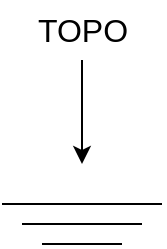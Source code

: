 <mxfile version="24.0.7" type="github" pages="27">
  <diagram name="Etapa 1" id="SVKldw6zMVj4fhO1LhRY">
    <mxGraphModel dx="1230" dy="781" grid="1" gridSize="10" guides="1" tooltips="1" connect="1" arrows="1" fold="1" page="1" pageScale="1" pageWidth="850" pageHeight="1100" math="0" shadow="0">
      <root>
        <mxCell id="0" />
        <mxCell id="1" parent="0" />
        <mxCell id="zyzQ_vLUQbitaI1Zb-F3-1" value="&lt;span style=&quot;font-size: 16px;&quot;&gt;TOPO&lt;/span&gt;" style="text;html=1;align=center;verticalAlign=middle;resizable=0;points=[];autosize=1;strokeColor=none;fillColor=none;" vertex="1" parent="1">
          <mxGeometry x="125" y="158" width="70" height="30" as="geometry" />
        </mxCell>
        <mxCell id="zyzQ_vLUQbitaI1Zb-F3-2" value="" style="endArrow=classic;html=1;rounded=0;" edge="1" parent="1" source="zyzQ_vLUQbitaI1Zb-F3-1">
          <mxGeometry width="50" height="50" relative="1" as="geometry">
            <mxPoint x="190" y="260" as="sourcePoint" />
            <mxPoint x="160" y="240" as="targetPoint" />
          </mxGeometry>
        </mxCell>
        <mxCell id="zyzQ_vLUQbitaI1Zb-F3-6" value="" style="group" vertex="1" connectable="0" parent="1">
          <mxGeometry x="120" y="260" width="80" height="20" as="geometry" />
        </mxCell>
        <mxCell id="zyzQ_vLUQbitaI1Zb-F3-3" value="" style="endArrow=none;html=1;rounded=0;" edge="1" parent="zyzQ_vLUQbitaI1Zb-F3-6">
          <mxGeometry width="50" height="50" relative="1" as="geometry">
            <mxPoint as="sourcePoint" />
            <mxPoint x="80" as="targetPoint" />
          </mxGeometry>
        </mxCell>
        <mxCell id="zyzQ_vLUQbitaI1Zb-F3-4" value="" style="endArrow=none;html=1;rounded=0;" edge="1" parent="zyzQ_vLUQbitaI1Zb-F3-6">
          <mxGeometry width="50" height="50" relative="1" as="geometry">
            <mxPoint x="10" y="10" as="sourcePoint" />
            <mxPoint x="70" y="10" as="targetPoint" />
          </mxGeometry>
        </mxCell>
        <mxCell id="zyzQ_vLUQbitaI1Zb-F3-5" value="" style="endArrow=none;html=1;rounded=0;" edge="1" parent="zyzQ_vLUQbitaI1Zb-F3-6">
          <mxGeometry width="50" height="50" relative="1" as="geometry">
            <mxPoint x="20" y="20" as="sourcePoint" />
            <mxPoint x="60" y="20" as="targetPoint" />
          </mxGeometry>
        </mxCell>
      </root>
    </mxGraphModel>
  </diagram>
  <diagram name="Etapa 2.1" id="4TGuS_6tx2rM-fqEvGy_">
    <mxGraphModel dx="757" dy="481" grid="1" gridSize="10" guides="1" tooltips="1" connect="1" arrows="1" fold="1" page="1" pageScale="1" pageWidth="850" pageHeight="1100" math="0" shadow="0">
      <root>
        <mxCell id="Lszcj8vqOXSzQRjqZx-j-0" />
        <mxCell id="Lszcj8vqOXSzQRjqZx-j-1" parent="Lszcj8vqOXSzQRjqZx-j-0" />
        <mxCell id="Lszcj8vqOXSzQRjqZx-j-2" value="&lt;span style=&quot;font-size: 16px;&quot;&gt;TOPO&lt;/span&gt;" style="text;html=1;align=center;verticalAlign=middle;resizable=0;points=[];autosize=1;strokeColor=none;fillColor=none;" vertex="1" parent="Lszcj8vqOXSzQRjqZx-j-1">
          <mxGeometry x="125" y="158" width="70" height="30" as="geometry" />
        </mxCell>
        <mxCell id="Lszcj8vqOXSzQRjqZx-j-3" value="" style="endArrow=classic;html=1;rounded=0;" edge="1" parent="Lszcj8vqOXSzQRjqZx-j-1" source="Lszcj8vqOXSzQRjqZx-j-2">
          <mxGeometry width="50" height="50" relative="1" as="geometry">
            <mxPoint x="190" y="260" as="sourcePoint" />
            <mxPoint x="160" y="240" as="targetPoint" />
          </mxGeometry>
        </mxCell>
        <mxCell id="Lszcj8vqOXSzQRjqZx-j-4" value="" style="group" vertex="1" connectable="0" parent="Lszcj8vqOXSzQRjqZx-j-1">
          <mxGeometry x="120" y="260" width="80" height="20" as="geometry" />
        </mxCell>
        <mxCell id="Lszcj8vqOXSzQRjqZx-j-5" value="" style="endArrow=none;html=1;rounded=0;" edge="1" parent="Lszcj8vqOXSzQRjqZx-j-4">
          <mxGeometry width="50" height="50" relative="1" as="geometry">
            <mxPoint as="sourcePoint" />
            <mxPoint x="80" as="targetPoint" />
          </mxGeometry>
        </mxCell>
        <mxCell id="Lszcj8vqOXSzQRjqZx-j-6" value="" style="endArrow=none;html=1;rounded=0;" edge="1" parent="Lszcj8vqOXSzQRjqZx-j-4">
          <mxGeometry width="50" height="50" relative="1" as="geometry">
            <mxPoint x="10" y="10" as="sourcePoint" />
            <mxPoint x="70" y="10" as="targetPoint" />
          </mxGeometry>
        </mxCell>
        <mxCell id="Lszcj8vqOXSzQRjqZx-j-7" value="" style="endArrow=none;html=1;rounded=0;" edge="1" parent="Lszcj8vqOXSzQRjqZx-j-4">
          <mxGeometry width="50" height="50" relative="1" as="geometry">
            <mxPoint x="20" y="20" as="sourcePoint" />
            <mxPoint x="60" y="20" as="targetPoint" />
          </mxGeometry>
        </mxCell>
        <mxCell id="xX0P4cvU39826KIdZpwA-2" value="" style="group" vertex="1" connectable="0" parent="Lszcj8vqOXSzQRjqZx-j-1">
          <mxGeometry x="280" y="158" width="80" height="80" as="geometry" />
        </mxCell>
        <mxCell id="xX0P4cvU39826KIdZpwA-0" value="" style="whiteSpace=wrap;html=1;aspect=fixed;" vertex="1" parent="xX0P4cvU39826KIdZpwA-2">
          <mxGeometry width="80" height="80" as="geometry" />
        </mxCell>
        <mxCell id="xX0P4cvU39826KIdZpwA-1" value="&lt;font style=&quot;font-size: 16px;&quot;&gt;128&lt;/font&gt;" style="text;html=1;align=center;verticalAlign=middle;resizable=0;points=[];autosize=1;strokeColor=none;fillColor=none;" vertex="1" parent="xX0P4cvU39826KIdZpwA-2">
          <mxGeometry x="15" y="25" width="50" height="30" as="geometry" />
        </mxCell>
        <mxCell id="xX0P4cvU39826KIdZpwA-3" value="" style="endArrow=classic;html=1;rounded=0;exitX=0.5;exitY=1;exitDx=0;exitDy=0;" edge="1" parent="Lszcj8vqOXSzQRjqZx-j-1" source="xX0P4cvU39826KIdZpwA-0">
          <mxGeometry width="50" height="50" relative="1" as="geometry">
            <mxPoint x="320" y="270" as="sourcePoint" />
            <mxPoint x="320" y="280" as="targetPoint" />
          </mxGeometry>
        </mxCell>
        <mxCell id="xX0P4cvU39826KIdZpwA-4" value="" style="group" vertex="1" connectable="0" parent="Lszcj8vqOXSzQRjqZx-j-1">
          <mxGeometry x="280" y="290" width="80" height="20" as="geometry" />
        </mxCell>
        <mxCell id="xX0P4cvU39826KIdZpwA-5" value="" style="endArrow=none;html=1;rounded=0;" edge="1" parent="xX0P4cvU39826KIdZpwA-4">
          <mxGeometry width="50" height="50" relative="1" as="geometry">
            <mxPoint as="sourcePoint" />
            <mxPoint x="80" as="targetPoint" />
          </mxGeometry>
        </mxCell>
        <mxCell id="xX0P4cvU39826KIdZpwA-6" value="" style="endArrow=none;html=1;rounded=0;" edge="1" parent="xX0P4cvU39826KIdZpwA-4">
          <mxGeometry width="50" height="50" relative="1" as="geometry">
            <mxPoint x="10" y="10" as="sourcePoint" />
            <mxPoint x="70" y="10" as="targetPoint" />
          </mxGeometry>
        </mxCell>
        <mxCell id="xX0P4cvU39826KIdZpwA-7" value="" style="endArrow=none;html=1;rounded=0;" edge="1" parent="xX0P4cvU39826KIdZpwA-4">
          <mxGeometry width="50" height="50" relative="1" as="geometry">
            <mxPoint x="20" y="20" as="sourcePoint" />
            <mxPoint x="60" y="20" as="targetPoint" />
          </mxGeometry>
        </mxCell>
      </root>
    </mxGraphModel>
  </diagram>
  <diagram name="Etapa 2.2" id="_VBj8ryh6kEF2av34VZ3">
    <mxGraphModel dx="984" dy="625" grid="1" gridSize="10" guides="1" tooltips="1" connect="1" arrows="1" fold="1" page="1" pageScale="1" pageWidth="850" pageHeight="1100" math="0" shadow="0">
      <root>
        <mxCell id="raf3y01NNTngf5w_PBP--0" />
        <mxCell id="raf3y01NNTngf5w_PBP--1" parent="raf3y01NNTngf5w_PBP--0" />
        <mxCell id="raf3y01NNTngf5w_PBP--2" value="&lt;span style=&quot;font-size: 16px;&quot;&gt;TOPO&lt;/span&gt;" style="text;html=1;align=center;verticalAlign=middle;resizable=0;points=[];autosize=1;strokeColor=none;fillColor=none;" vertex="1" parent="raf3y01NNTngf5w_PBP--1">
          <mxGeometry x="125" y="158" width="70" height="30" as="geometry" />
        </mxCell>
        <mxCell id="raf3y01NNTngf5w_PBP--3" value="" style="endArrow=classic;html=1;rounded=0;" edge="1" parent="raf3y01NNTngf5w_PBP--1" source="raf3y01NNTngf5w_PBP--2">
          <mxGeometry width="50" height="50" relative="1" as="geometry">
            <mxPoint x="190" y="260" as="sourcePoint" />
            <mxPoint x="160" y="240" as="targetPoint" />
          </mxGeometry>
        </mxCell>
        <mxCell id="raf3y01NNTngf5w_PBP--4" value="" style="group" vertex="1" connectable="0" parent="raf3y01NNTngf5w_PBP--1">
          <mxGeometry x="120" y="260" width="80" height="20" as="geometry" />
        </mxCell>
        <mxCell id="raf3y01NNTngf5w_PBP--5" value="" style="endArrow=none;html=1;rounded=0;" edge="1" parent="raf3y01NNTngf5w_PBP--4">
          <mxGeometry width="50" height="50" relative="1" as="geometry">
            <mxPoint as="sourcePoint" />
            <mxPoint x="80" as="targetPoint" />
          </mxGeometry>
        </mxCell>
        <mxCell id="raf3y01NNTngf5w_PBP--6" value="" style="endArrow=none;html=1;rounded=0;" edge="1" parent="raf3y01NNTngf5w_PBP--4">
          <mxGeometry width="50" height="50" relative="1" as="geometry">
            <mxPoint x="10" y="10" as="sourcePoint" />
            <mxPoint x="70" y="10" as="targetPoint" />
          </mxGeometry>
        </mxCell>
        <mxCell id="raf3y01NNTngf5w_PBP--7" value="" style="endArrow=none;html=1;rounded=0;" edge="1" parent="raf3y01NNTngf5w_PBP--4">
          <mxGeometry width="50" height="50" relative="1" as="geometry">
            <mxPoint x="20" y="20" as="sourcePoint" />
            <mxPoint x="60" y="20" as="targetPoint" />
          </mxGeometry>
        </mxCell>
        <mxCell id="raf3y01NNTngf5w_PBP--8" value="" style="group" vertex="1" connectable="0" parent="raf3y01NNTngf5w_PBP--1">
          <mxGeometry x="280" y="158" width="80" height="80" as="geometry" />
        </mxCell>
        <mxCell id="raf3y01NNTngf5w_PBP--9" value="" style="whiteSpace=wrap;html=1;aspect=fixed;" vertex="1" parent="raf3y01NNTngf5w_PBP--8">
          <mxGeometry width="80" height="80" as="geometry" />
        </mxCell>
        <mxCell id="raf3y01NNTngf5w_PBP--10" value="&lt;font style=&quot;font-size: 16px;&quot;&gt;128&lt;/font&gt;" style="text;html=1;align=center;verticalAlign=middle;resizable=0;points=[];autosize=1;strokeColor=none;fillColor=none;" vertex="1" parent="raf3y01NNTngf5w_PBP--8">
          <mxGeometry x="15" y="25" width="50" height="30" as="geometry" />
        </mxCell>
        <mxCell id="raf3y01NNTngf5w_PBP--11" value="" style="endArrow=classic;html=1;rounded=0;exitX=0.5;exitY=1;exitDx=0;exitDy=0;" edge="1" parent="raf3y01NNTngf5w_PBP--1" source="raf3y01NNTngf5w_PBP--9">
          <mxGeometry width="50" height="50" relative="1" as="geometry">
            <mxPoint x="320" y="270" as="sourcePoint" />
            <mxPoint x="160" y="260" as="targetPoint" />
          </mxGeometry>
        </mxCell>
      </root>
    </mxGraphModel>
  </diagram>
  <diagram name="Etapa 2.3" id="S5OusFzRGKP-n8Yyk1D0">
    <mxGraphModel dx="984" dy="625" grid="1" gridSize="10" guides="1" tooltips="1" connect="1" arrows="1" fold="1" page="1" pageScale="1" pageWidth="850" pageHeight="1100" math="0" shadow="0">
      <root>
        <mxCell id="FO0DbpkctqsMH2lW0WOU-0" />
        <mxCell id="FO0DbpkctqsMH2lW0WOU-1" parent="FO0DbpkctqsMH2lW0WOU-0" />
        <mxCell id="FO0DbpkctqsMH2lW0WOU-2" value="&lt;span style=&quot;font-size: 16px;&quot;&gt;TOPO&lt;/span&gt;" style="text;html=1;align=center;verticalAlign=middle;resizable=0;points=[];autosize=1;strokeColor=none;fillColor=none;" vertex="1" parent="FO0DbpkctqsMH2lW0WOU-1">
          <mxGeometry x="125" y="40" width="70" height="30" as="geometry" />
        </mxCell>
        <mxCell id="FO0DbpkctqsMH2lW0WOU-3" value="" style="endArrow=classic;html=1;rounded=0;" edge="1" parent="FO0DbpkctqsMH2lW0WOU-1" source="FO0DbpkctqsMH2lW0WOU-2" target="FO0DbpkctqsMH2lW0WOU-9">
          <mxGeometry width="50" height="50" relative="1" as="geometry">
            <mxPoint x="190" y="142" as="sourcePoint" />
            <mxPoint x="160" y="130" as="targetPoint" />
            <Array as="points">
              <mxPoint x="160" y="110" />
            </Array>
          </mxGeometry>
        </mxCell>
        <mxCell id="FO0DbpkctqsMH2lW0WOU-4" value="" style="group" vertex="1" connectable="0" parent="FO0DbpkctqsMH2lW0WOU-1">
          <mxGeometry x="120" y="260" width="80" height="20" as="geometry" />
        </mxCell>
        <mxCell id="FO0DbpkctqsMH2lW0WOU-5" value="" style="endArrow=none;html=1;rounded=0;" edge="1" parent="FO0DbpkctqsMH2lW0WOU-4">
          <mxGeometry width="50" height="50" relative="1" as="geometry">
            <mxPoint as="sourcePoint" />
            <mxPoint x="80" as="targetPoint" />
          </mxGeometry>
        </mxCell>
        <mxCell id="FO0DbpkctqsMH2lW0WOU-6" value="" style="endArrow=none;html=1;rounded=0;" edge="1" parent="FO0DbpkctqsMH2lW0WOU-4">
          <mxGeometry width="50" height="50" relative="1" as="geometry">
            <mxPoint x="10" y="10" as="sourcePoint" />
            <mxPoint x="70" y="10" as="targetPoint" />
          </mxGeometry>
        </mxCell>
        <mxCell id="FO0DbpkctqsMH2lW0WOU-7" value="" style="endArrow=none;html=1;rounded=0;" edge="1" parent="FO0DbpkctqsMH2lW0WOU-4">
          <mxGeometry width="50" height="50" relative="1" as="geometry">
            <mxPoint x="20" y="20" as="sourcePoint" />
            <mxPoint x="60" y="20" as="targetPoint" />
          </mxGeometry>
        </mxCell>
        <mxCell id="FO0DbpkctqsMH2lW0WOU-8" value="" style="group" vertex="1" connectable="0" parent="FO0DbpkctqsMH2lW0WOU-1">
          <mxGeometry x="120" y="140" width="80" height="80" as="geometry" />
        </mxCell>
        <mxCell id="FO0DbpkctqsMH2lW0WOU-9" value="" style="whiteSpace=wrap;html=1;aspect=fixed;" vertex="1" parent="FO0DbpkctqsMH2lW0WOU-8">
          <mxGeometry width="80" height="80" as="geometry" />
        </mxCell>
        <mxCell id="FO0DbpkctqsMH2lW0WOU-10" value="&lt;font style=&quot;font-size: 16px;&quot;&gt;128&lt;/font&gt;" style="text;html=1;align=center;verticalAlign=middle;resizable=0;points=[];autosize=1;strokeColor=none;fillColor=none;" vertex="1" parent="FO0DbpkctqsMH2lW0WOU-8">
          <mxGeometry x="15" y="25" width="50" height="30" as="geometry" />
        </mxCell>
        <mxCell id="FO0DbpkctqsMH2lW0WOU-11" value="" style="endArrow=classic;html=1;rounded=0;exitX=0.5;exitY=1;exitDx=0;exitDy=0;" edge="1" parent="FO0DbpkctqsMH2lW0WOU-1" source="FO0DbpkctqsMH2lW0WOU-9">
          <mxGeometry width="50" height="50" relative="1" as="geometry">
            <mxPoint x="320" y="270" as="sourcePoint" />
            <mxPoint x="160" y="260" as="targetPoint" />
          </mxGeometry>
        </mxCell>
      </root>
    </mxGraphModel>
  </diagram>
  <diagram name="Etapa 3.1" id="gd-fEjrJX52Hj2QJDmeB">
    <mxGraphModel dx="984" dy="625" grid="1" gridSize="10" guides="1" tooltips="1" connect="1" arrows="1" fold="1" page="1" pageScale="1" pageWidth="850" pageHeight="1100" math="0" shadow="0">
      <root>
        <mxCell id="uxYHD6oI5WcoQnw-dlZb-0" />
        <mxCell id="uxYHD6oI5WcoQnw-dlZb-1" parent="uxYHD6oI5WcoQnw-dlZb-0" />
        <mxCell id="uxYHD6oI5WcoQnw-dlZb-2" value="&lt;span style=&quot;font-size: 16px;&quot;&gt;TOPO&lt;/span&gt;" style="text;html=1;align=center;verticalAlign=middle;resizable=0;points=[];autosize=1;strokeColor=none;fillColor=none;" vertex="1" parent="uxYHD6oI5WcoQnw-dlZb-1">
          <mxGeometry x="365" y="50" width="70" height="30" as="geometry" />
        </mxCell>
        <mxCell id="uxYHD6oI5WcoQnw-dlZb-3" value="" style="endArrow=classic;html=1;rounded=0;" edge="1" parent="uxYHD6oI5WcoQnw-dlZb-1" source="uxYHD6oI5WcoQnw-dlZb-2" target="uxYHD6oI5WcoQnw-dlZb-9">
          <mxGeometry width="50" height="50" relative="1" as="geometry">
            <mxPoint x="430" y="152" as="sourcePoint" />
            <mxPoint x="400" y="140" as="targetPoint" />
            <Array as="points">
              <mxPoint x="400" y="120" />
            </Array>
          </mxGeometry>
        </mxCell>
        <mxCell id="uxYHD6oI5WcoQnw-dlZb-4" value="" style="group" vertex="1" connectable="0" parent="uxYHD6oI5WcoQnw-dlZb-1">
          <mxGeometry x="360" y="270" width="80" height="20" as="geometry" />
        </mxCell>
        <mxCell id="uxYHD6oI5WcoQnw-dlZb-5" value="" style="endArrow=none;html=1;rounded=0;" edge="1" parent="uxYHD6oI5WcoQnw-dlZb-4">
          <mxGeometry width="50" height="50" relative="1" as="geometry">
            <mxPoint as="sourcePoint" />
            <mxPoint x="80" as="targetPoint" />
          </mxGeometry>
        </mxCell>
        <mxCell id="uxYHD6oI5WcoQnw-dlZb-6" value="" style="endArrow=none;html=1;rounded=0;" edge="1" parent="uxYHD6oI5WcoQnw-dlZb-4">
          <mxGeometry width="50" height="50" relative="1" as="geometry">
            <mxPoint x="10" y="10" as="sourcePoint" />
            <mxPoint x="70" y="10" as="targetPoint" />
          </mxGeometry>
        </mxCell>
        <mxCell id="uxYHD6oI5WcoQnw-dlZb-7" value="" style="endArrow=none;html=1;rounded=0;" edge="1" parent="uxYHD6oI5WcoQnw-dlZb-4">
          <mxGeometry width="50" height="50" relative="1" as="geometry">
            <mxPoint x="20" y="20" as="sourcePoint" />
            <mxPoint x="60" y="20" as="targetPoint" />
          </mxGeometry>
        </mxCell>
        <mxCell id="uxYHD6oI5WcoQnw-dlZb-8" value="" style="group" vertex="1" connectable="0" parent="uxYHD6oI5WcoQnw-dlZb-1">
          <mxGeometry x="360" y="150" width="80" height="80" as="geometry" />
        </mxCell>
        <mxCell id="uxYHD6oI5WcoQnw-dlZb-9" value="" style="whiteSpace=wrap;html=1;aspect=fixed;" vertex="1" parent="uxYHD6oI5WcoQnw-dlZb-8">
          <mxGeometry width="80" height="80" as="geometry" />
        </mxCell>
        <mxCell id="uxYHD6oI5WcoQnw-dlZb-10" value="&lt;font style=&quot;font-size: 16px;&quot;&gt;128&lt;/font&gt;" style="text;html=1;align=center;verticalAlign=middle;resizable=0;points=[];autosize=1;strokeColor=none;fillColor=none;" vertex="1" parent="uxYHD6oI5WcoQnw-dlZb-8">
          <mxGeometry x="15" y="25" width="50" height="30" as="geometry" />
        </mxCell>
        <mxCell id="uxYHD6oI5WcoQnw-dlZb-11" value="" style="endArrow=classic;html=1;rounded=0;exitX=0.5;exitY=1;exitDx=0;exitDy=0;" edge="1" parent="uxYHD6oI5WcoQnw-dlZb-1" source="uxYHD6oI5WcoQnw-dlZb-9">
          <mxGeometry width="50" height="50" relative="1" as="geometry">
            <mxPoint x="560" y="280" as="sourcePoint" />
            <mxPoint x="400" y="270" as="targetPoint" />
          </mxGeometry>
        </mxCell>
        <mxCell id="SY89B3KJvfsd3_RmBVCu-0" value="" style="endArrow=classic;html=1;rounded=0;entryX=1;entryY=0.5;entryDx=0;entryDy=0;" edge="1" parent="uxYHD6oI5WcoQnw-dlZb-1" target="uxYHD6oI5WcoQnw-dlZb-9">
          <mxGeometry width="50" height="50" relative="1" as="geometry">
            <mxPoint x="560" y="170" as="sourcePoint" />
            <mxPoint x="560" y="120" as="targetPoint" />
          </mxGeometry>
        </mxCell>
        <mxCell id="SY89B3KJvfsd3_RmBVCu-1" value="&lt;font style=&quot;font-size: 16px;&quot;&gt;AUX&lt;/font&gt;" style="text;html=1;align=center;verticalAlign=middle;resizable=0;points=[];autosize=1;strokeColor=none;fillColor=none;" vertex="1" parent="uxYHD6oI5WcoQnw-dlZb-1">
          <mxGeometry x="560" y="150" width="60" height="30" as="geometry" />
        </mxCell>
      </root>
    </mxGraphModel>
  </diagram>
  <diagram name="Etapa 3.2" id="twTCgry4E_z0H7WCo_IT">
    <mxGraphModel dx="984" dy="625" grid="1" gridSize="10" guides="1" tooltips="1" connect="1" arrows="1" fold="1" page="1" pageScale="1" pageWidth="850" pageHeight="1100" math="0" shadow="0">
      <root>
        <mxCell id="dq3kmqVaGo-V2SLxuE02-0" />
        <mxCell id="dq3kmqVaGo-V2SLxuE02-1" parent="dq3kmqVaGo-V2SLxuE02-0" />
        <mxCell id="dq3kmqVaGo-V2SLxuE02-2" value="&lt;span style=&quot;font-size: 16px;&quot;&gt;TOPO&lt;/span&gt;" style="text;html=1;align=center;verticalAlign=middle;resizable=0;points=[];autosize=1;strokeColor=none;fillColor=none;" vertex="1" parent="dq3kmqVaGo-V2SLxuE02-1">
          <mxGeometry x="250" y="180" width="70" height="30" as="geometry" />
        </mxCell>
        <mxCell id="dq3kmqVaGo-V2SLxuE02-4" value="" style="group" vertex="1" connectable="0" parent="dq3kmqVaGo-V2SLxuE02-1">
          <mxGeometry x="360" y="270" width="80" height="20" as="geometry" />
        </mxCell>
        <mxCell id="dq3kmqVaGo-V2SLxuE02-5" value="" style="endArrow=none;html=1;rounded=0;" edge="1" parent="dq3kmqVaGo-V2SLxuE02-4">
          <mxGeometry width="50" height="50" relative="1" as="geometry">
            <mxPoint as="sourcePoint" />
            <mxPoint x="80" as="targetPoint" />
          </mxGeometry>
        </mxCell>
        <mxCell id="dq3kmqVaGo-V2SLxuE02-6" value="" style="endArrow=none;html=1;rounded=0;" edge="1" parent="dq3kmqVaGo-V2SLxuE02-4">
          <mxGeometry width="50" height="50" relative="1" as="geometry">
            <mxPoint x="10" y="10" as="sourcePoint" />
            <mxPoint x="70" y="10" as="targetPoint" />
          </mxGeometry>
        </mxCell>
        <mxCell id="dq3kmqVaGo-V2SLxuE02-7" value="" style="endArrow=none;html=1;rounded=0;" edge="1" parent="dq3kmqVaGo-V2SLxuE02-4">
          <mxGeometry width="50" height="50" relative="1" as="geometry">
            <mxPoint x="20" y="20" as="sourcePoint" />
            <mxPoint x="60" y="20" as="targetPoint" />
          </mxGeometry>
        </mxCell>
        <mxCell id="dq3kmqVaGo-V2SLxuE02-8" value="" style="group" vertex="1" connectable="0" parent="dq3kmqVaGo-V2SLxuE02-1">
          <mxGeometry x="360" y="150" width="80" height="80" as="geometry" />
        </mxCell>
        <mxCell id="dq3kmqVaGo-V2SLxuE02-9" value="" style="whiteSpace=wrap;html=1;aspect=fixed;" vertex="1" parent="dq3kmqVaGo-V2SLxuE02-8">
          <mxGeometry width="80" height="80" as="geometry" />
        </mxCell>
        <mxCell id="dq3kmqVaGo-V2SLxuE02-10" value="&lt;font style=&quot;font-size: 16px;&quot;&gt;128&lt;/font&gt;" style="text;html=1;align=center;verticalAlign=middle;resizable=0;points=[];autosize=1;strokeColor=none;fillColor=none;" vertex="1" parent="dq3kmqVaGo-V2SLxuE02-8">
          <mxGeometry x="15" y="25" width="50" height="30" as="geometry" />
        </mxCell>
        <mxCell id="dq3kmqVaGo-V2SLxuE02-11" value="" style="endArrow=classic;html=1;rounded=0;exitX=0.5;exitY=1;exitDx=0;exitDy=0;" edge="1" parent="dq3kmqVaGo-V2SLxuE02-1" source="dq3kmqVaGo-V2SLxuE02-9">
          <mxGeometry width="50" height="50" relative="1" as="geometry">
            <mxPoint x="560" y="280" as="sourcePoint" />
            <mxPoint x="400" y="270" as="targetPoint" />
          </mxGeometry>
        </mxCell>
        <mxCell id="dq3kmqVaGo-V2SLxuE02-12" value="" style="endArrow=classic;html=1;rounded=0;entryX=1;entryY=0.5;entryDx=0;entryDy=0;" edge="1" parent="dq3kmqVaGo-V2SLxuE02-1" target="dq3kmqVaGo-V2SLxuE02-9">
          <mxGeometry width="50" height="50" relative="1" as="geometry">
            <mxPoint x="560" y="170" as="sourcePoint" />
            <mxPoint x="560" y="120" as="targetPoint" />
          </mxGeometry>
        </mxCell>
        <mxCell id="dq3kmqVaGo-V2SLxuE02-13" value="&lt;font style=&quot;font-size: 16px;&quot;&gt;AUX&lt;/font&gt;" style="text;html=1;align=center;verticalAlign=middle;resizable=0;points=[];autosize=1;strokeColor=none;fillColor=none;" vertex="1" parent="dq3kmqVaGo-V2SLxuE02-1">
          <mxGeometry x="560" y="150" width="60" height="30" as="geometry" />
        </mxCell>
        <mxCell id="TGr0G7hJk8bFqXIPDFhO-0" value="" style="endArrow=classic;html=1;rounded=0;exitX=0.429;exitY=1;exitDx=0;exitDy=0;exitPerimeter=0;" edge="1" parent="dq3kmqVaGo-V2SLxuE02-1" source="dq3kmqVaGo-V2SLxuE02-2">
          <mxGeometry width="50" height="50" relative="1" as="geometry">
            <mxPoint x="400" y="350" as="sourcePoint" />
            <mxPoint x="380" y="270" as="targetPoint" />
          </mxGeometry>
        </mxCell>
      </root>
    </mxGraphModel>
  </diagram>
  <diagram name="Etapa 3.3" id="Z92gO8SlaaGBFagFA1i3">
    <mxGraphModel dx="984" dy="625" grid="1" gridSize="10" guides="1" tooltips="1" connect="1" arrows="1" fold="1" page="1" pageScale="1" pageWidth="850" pageHeight="1100" math="0" shadow="0">
      <root>
        <mxCell id="bS2jGJUSCLy3oGa3zWjg-0" />
        <mxCell id="bS2jGJUSCLy3oGa3zWjg-1" parent="bS2jGJUSCLy3oGa3zWjg-0" />
        <mxCell id="bS2jGJUSCLy3oGa3zWjg-2" value="&lt;span style=&quot;font-size: 16px;&quot;&gt;TOPO&lt;/span&gt;" style="text;html=1;align=center;verticalAlign=middle;resizable=0;points=[];autosize=1;strokeColor=none;fillColor=none;" vertex="1" parent="bS2jGJUSCLy3oGa3zWjg-1">
          <mxGeometry x="250" y="180" width="70" height="30" as="geometry" />
        </mxCell>
        <mxCell id="bS2jGJUSCLy3oGa3zWjg-3" value="" style="group" vertex="1" connectable="0" parent="bS2jGJUSCLy3oGa3zWjg-1">
          <mxGeometry x="360" y="270" width="80" height="20" as="geometry" />
        </mxCell>
        <mxCell id="bS2jGJUSCLy3oGa3zWjg-4" value="" style="endArrow=none;html=1;rounded=0;" edge="1" parent="bS2jGJUSCLy3oGa3zWjg-3">
          <mxGeometry width="50" height="50" relative="1" as="geometry">
            <mxPoint as="sourcePoint" />
            <mxPoint x="80" as="targetPoint" />
          </mxGeometry>
        </mxCell>
        <mxCell id="bS2jGJUSCLy3oGa3zWjg-5" value="" style="endArrow=none;html=1;rounded=0;" edge="1" parent="bS2jGJUSCLy3oGa3zWjg-3">
          <mxGeometry width="50" height="50" relative="1" as="geometry">
            <mxPoint x="10" y="10" as="sourcePoint" />
            <mxPoint x="70" y="10" as="targetPoint" />
          </mxGeometry>
        </mxCell>
        <mxCell id="bS2jGJUSCLy3oGa3zWjg-6" value="" style="endArrow=none;html=1;rounded=0;" edge="1" parent="bS2jGJUSCLy3oGa3zWjg-3">
          <mxGeometry width="50" height="50" relative="1" as="geometry">
            <mxPoint x="20" y="20" as="sourcePoint" />
            <mxPoint x="60" y="20" as="targetPoint" />
          </mxGeometry>
        </mxCell>
        <mxCell id="bS2jGJUSCLy3oGa3zWjg-7" value="" style="group" vertex="1" connectable="0" parent="bS2jGJUSCLy3oGa3zWjg-1">
          <mxGeometry x="360" y="150" width="80" height="80" as="geometry" />
        </mxCell>
        <mxCell id="bS2jGJUSCLy3oGa3zWjg-8" value="" style="whiteSpace=wrap;html=1;aspect=fixed;" vertex="1" parent="bS2jGJUSCLy3oGa3zWjg-7">
          <mxGeometry width="80" height="80" as="geometry" />
        </mxCell>
        <mxCell id="vi2qH9ASPnhz9H0OrOnJ-0" value="" style="shape=cross;whiteSpace=wrap;html=1;rotation=45;fillColor=#f8cecc;strokeColor=#b85450;" vertex="1" parent="bS2jGJUSCLy3oGa3zWjg-7">
          <mxGeometry width="80" height="80" as="geometry" />
        </mxCell>
        <mxCell id="bS2jGJUSCLy3oGa3zWjg-10" value="" style="endArrow=classic;html=1;rounded=0;exitX=0.5;exitY=1;exitDx=0;exitDy=0;" edge="1" parent="bS2jGJUSCLy3oGa3zWjg-1" source="bS2jGJUSCLy3oGa3zWjg-8">
          <mxGeometry width="50" height="50" relative="1" as="geometry">
            <mxPoint x="560" y="280" as="sourcePoint" />
            <mxPoint x="400" y="270" as="targetPoint" />
          </mxGeometry>
        </mxCell>
        <mxCell id="bS2jGJUSCLy3oGa3zWjg-11" value="" style="endArrow=classic;html=1;rounded=0;entryX=1;entryY=0.5;entryDx=0;entryDy=0;" edge="1" parent="bS2jGJUSCLy3oGa3zWjg-1" target="bS2jGJUSCLy3oGa3zWjg-8">
          <mxGeometry width="50" height="50" relative="1" as="geometry">
            <mxPoint x="560" y="170" as="sourcePoint" />
            <mxPoint x="560" y="120" as="targetPoint" />
          </mxGeometry>
        </mxCell>
        <mxCell id="bS2jGJUSCLy3oGa3zWjg-12" value="&lt;font style=&quot;font-size: 16px;&quot;&gt;AUX&lt;/font&gt;" style="text;html=1;align=center;verticalAlign=middle;resizable=0;points=[];autosize=1;strokeColor=none;fillColor=none;" vertex="1" parent="bS2jGJUSCLy3oGa3zWjg-1">
          <mxGeometry x="560" y="150" width="60" height="30" as="geometry" />
        </mxCell>
        <mxCell id="bS2jGJUSCLy3oGa3zWjg-13" value="" style="endArrow=classic;html=1;rounded=0;exitX=0.429;exitY=1;exitDx=0;exitDy=0;exitPerimeter=0;" edge="1" parent="bS2jGJUSCLy3oGa3zWjg-1" source="bS2jGJUSCLy3oGa3zWjg-2">
          <mxGeometry width="50" height="50" relative="1" as="geometry">
            <mxPoint x="400" y="350" as="sourcePoint" />
            <mxPoint x="380" y="270" as="targetPoint" />
          </mxGeometry>
        </mxCell>
      </root>
    </mxGraphModel>
  </diagram>
  <diagram name="Etapa 4.1" id="6UVB5a39qtFMPRBGnzwT">
    <mxGraphModel dx="984" dy="625" grid="1" gridSize="10" guides="1" tooltips="1" connect="1" arrows="1" fold="1" page="1" pageScale="1" pageWidth="850" pageHeight="1100" math="0" shadow="0">
      <root>
        <mxCell id="x5bLjziElD2fz93p97CQ-0" />
        <mxCell id="x5bLjziElD2fz93p97CQ-1" parent="x5bLjziElD2fz93p97CQ-0" />
        <mxCell id="x5bLjziElD2fz93p97CQ-2" value="&lt;span style=&quot;font-size: 16px;&quot;&gt;TOPO&lt;/span&gt;" style="text;html=1;align=center;verticalAlign=middle;resizable=0;points=[];autosize=1;strokeColor=none;fillColor=none;" vertex="1" parent="x5bLjziElD2fz93p97CQ-1">
          <mxGeometry x="390" y="90" width="70" height="30" as="geometry" />
        </mxCell>
        <mxCell id="x5bLjziElD2fz93p97CQ-3" value="" style="endArrow=classic;html=1;rounded=0;" edge="1" parent="x5bLjziElD2fz93p97CQ-1" source="x5bLjziElD2fz93p97CQ-2">
          <mxGeometry width="50" height="50" relative="1" as="geometry">
            <mxPoint x="455" y="192" as="sourcePoint" />
            <mxPoint x="425" y="190" as="targetPoint" />
          </mxGeometry>
        </mxCell>
        <mxCell id="x5bLjziElD2fz93p97CQ-4" value="" style="group" vertex="1" connectable="0" parent="x5bLjziElD2fz93p97CQ-1">
          <mxGeometry x="385" y="192" width="80" height="20" as="geometry" />
        </mxCell>
        <mxCell id="x5bLjziElD2fz93p97CQ-5" value="" style="endArrow=none;html=1;rounded=0;" edge="1" parent="x5bLjziElD2fz93p97CQ-4">
          <mxGeometry width="50" height="50" relative="1" as="geometry">
            <mxPoint as="sourcePoint" />
            <mxPoint x="80" as="targetPoint" />
          </mxGeometry>
        </mxCell>
        <mxCell id="x5bLjziElD2fz93p97CQ-6" value="" style="endArrow=none;html=1;rounded=0;" edge="1" parent="x5bLjziElD2fz93p97CQ-4">
          <mxGeometry width="50" height="50" relative="1" as="geometry">
            <mxPoint x="10" y="10" as="sourcePoint" />
            <mxPoint x="70" y="10" as="targetPoint" />
          </mxGeometry>
        </mxCell>
        <mxCell id="x5bLjziElD2fz93p97CQ-7" value="" style="endArrow=none;html=1;rounded=0;" edge="1" parent="x5bLjziElD2fz93p97CQ-4">
          <mxGeometry width="50" height="50" relative="1" as="geometry">
            <mxPoint x="20" y="20" as="sourcePoint" />
            <mxPoint x="60" y="20" as="targetPoint" />
          </mxGeometry>
        </mxCell>
        <mxCell id="x5bLjziElD2fz93p97CQ-8" value="" style="group" vertex="1" connectable="0" parent="x5bLjziElD2fz93p97CQ-1">
          <mxGeometry x="560" y="70" width="80" height="80" as="geometry" />
        </mxCell>
        <mxCell id="n_aJh6oesLE_Qe8GEx7s-4" style="edgeStyle=orthogonalEdgeStyle;rounded=0;orthogonalLoop=1;jettySize=auto;html=1;" edge="1" parent="x5bLjziElD2fz93p97CQ-8" source="x5bLjziElD2fz93p97CQ-9">
          <mxGeometry relative="1" as="geometry">
            <mxPoint x="40" y="140" as="targetPoint" />
          </mxGeometry>
        </mxCell>
        <mxCell id="x5bLjziElD2fz93p97CQ-9" value="" style="whiteSpace=wrap;html=1;aspect=fixed;" vertex="1" parent="x5bLjziElD2fz93p97CQ-8">
          <mxGeometry width="80" height="80" as="geometry" />
        </mxCell>
        <mxCell id="x5bLjziElD2fz93p97CQ-10" value="&lt;font style=&quot;font-size: 16px;&quot;&gt;66&lt;/font&gt;" style="text;html=1;align=center;verticalAlign=middle;resizable=0;points=[];autosize=1;strokeColor=none;fillColor=none;" vertex="1" parent="x5bLjziElD2fz93p97CQ-8">
          <mxGeometry x="20" y="25" width="40" height="30" as="geometry" />
        </mxCell>
        <mxCell id="n_aJh6oesLE_Qe8GEx7s-0" value="" style="group" vertex="1" connectable="0" parent="x5bLjziElD2fz93p97CQ-1">
          <mxGeometry x="560" y="212" width="80" height="20" as="geometry" />
        </mxCell>
        <mxCell id="n_aJh6oesLE_Qe8GEx7s-1" value="" style="endArrow=none;html=1;rounded=0;" edge="1" parent="n_aJh6oesLE_Qe8GEx7s-0">
          <mxGeometry width="50" height="50" relative="1" as="geometry">
            <mxPoint as="sourcePoint" />
            <mxPoint x="80" as="targetPoint" />
          </mxGeometry>
        </mxCell>
        <mxCell id="n_aJh6oesLE_Qe8GEx7s-2" value="" style="endArrow=none;html=1;rounded=0;" edge="1" parent="n_aJh6oesLE_Qe8GEx7s-0">
          <mxGeometry width="50" height="50" relative="1" as="geometry">
            <mxPoint x="10" y="10" as="sourcePoint" />
            <mxPoint x="70" y="10" as="targetPoint" />
          </mxGeometry>
        </mxCell>
        <mxCell id="n_aJh6oesLE_Qe8GEx7s-3" value="" style="endArrow=none;html=1;rounded=0;" edge="1" parent="n_aJh6oesLE_Qe8GEx7s-0">
          <mxGeometry width="50" height="50" relative="1" as="geometry">
            <mxPoint x="20" y="20" as="sourcePoint" />
            <mxPoint x="60" y="20" as="targetPoint" />
          </mxGeometry>
        </mxCell>
      </root>
    </mxGraphModel>
  </diagram>
  <diagram name="Etapa 4.2" id="p4XNRwDHB3caMgz6u4zE">
    <mxGraphModel dx="984" dy="625" grid="1" gridSize="10" guides="1" tooltips="1" connect="1" arrows="1" fold="1" page="1" pageScale="1" pageWidth="850" pageHeight="1100" math="0" shadow="0">
      <root>
        <mxCell id="tUhBgwB3QVhzKc1c2RYw-0" />
        <mxCell id="tUhBgwB3QVhzKc1c2RYw-1" parent="tUhBgwB3QVhzKc1c2RYw-0" />
        <mxCell id="qkJFAWQC_yytfB6lDDER-0" value="&lt;span style=&quot;font-size: 16px;&quot;&gt;TOPO&lt;/span&gt;" style="text;html=1;align=center;verticalAlign=middle;resizable=0;points=[];autosize=1;strokeColor=none;fillColor=none;" vertex="1" parent="tUhBgwB3QVhzKc1c2RYw-1">
          <mxGeometry x="390" y="90" width="70" height="30" as="geometry" />
        </mxCell>
        <mxCell id="qkJFAWQC_yytfB6lDDER-1" value="" style="endArrow=classic;html=1;rounded=0;" edge="1" parent="tUhBgwB3QVhzKc1c2RYw-1" source="qkJFAWQC_yytfB6lDDER-0">
          <mxGeometry width="50" height="50" relative="1" as="geometry">
            <mxPoint x="455" y="192" as="sourcePoint" />
            <mxPoint x="425" y="190" as="targetPoint" />
          </mxGeometry>
        </mxCell>
        <mxCell id="qkJFAWQC_yytfB6lDDER-2" value="" style="group" vertex="1" connectable="0" parent="tUhBgwB3QVhzKc1c2RYw-1">
          <mxGeometry x="385" y="192" width="80" height="20" as="geometry" />
        </mxCell>
        <mxCell id="qkJFAWQC_yytfB6lDDER-3" value="" style="endArrow=none;html=1;rounded=0;" edge="1" parent="qkJFAWQC_yytfB6lDDER-2">
          <mxGeometry width="50" height="50" relative="1" as="geometry">
            <mxPoint as="sourcePoint" />
            <mxPoint x="80" as="targetPoint" />
          </mxGeometry>
        </mxCell>
        <mxCell id="qkJFAWQC_yytfB6lDDER-4" value="" style="endArrow=none;html=1;rounded=0;" edge="1" parent="qkJFAWQC_yytfB6lDDER-2">
          <mxGeometry width="50" height="50" relative="1" as="geometry">
            <mxPoint x="10" y="10" as="sourcePoint" />
            <mxPoint x="70" y="10" as="targetPoint" />
          </mxGeometry>
        </mxCell>
        <mxCell id="qkJFAWQC_yytfB6lDDER-5" value="" style="endArrow=none;html=1;rounded=0;" edge="1" parent="qkJFAWQC_yytfB6lDDER-2">
          <mxGeometry width="50" height="50" relative="1" as="geometry">
            <mxPoint x="20" y="20" as="sourcePoint" />
            <mxPoint x="60" y="20" as="targetPoint" />
          </mxGeometry>
        </mxCell>
        <mxCell id="x5FVJtu6gQeJIZvcKQug-0" value="" style="group" vertex="1" connectable="0" parent="tUhBgwB3QVhzKc1c2RYw-1">
          <mxGeometry x="560" y="70" width="80" height="80" as="geometry" />
        </mxCell>
        <mxCell id="x5FVJtu6gQeJIZvcKQug-1" value="" style="whiteSpace=wrap;html=1;aspect=fixed;" vertex="1" parent="x5FVJtu6gQeJIZvcKQug-0">
          <mxGeometry width="80" height="80" as="geometry" />
        </mxCell>
        <mxCell id="x5FVJtu6gQeJIZvcKQug-2" value="&lt;font style=&quot;font-size: 16px;&quot;&gt;66&lt;/font&gt;" style="text;html=1;align=center;verticalAlign=middle;resizable=0;points=[];autosize=1;strokeColor=none;fillColor=none;" vertex="1" parent="x5FVJtu6gQeJIZvcKQug-0">
          <mxGeometry x="20" y="25" width="40" height="30" as="geometry" />
        </mxCell>
        <mxCell id="x5FVJtu6gQeJIZvcKQug-3" value="" style="endArrow=classic;html=1;rounded=0;exitX=0.588;exitY=1;exitDx=0;exitDy=0;exitPerimeter=0;" edge="1" parent="tUhBgwB3QVhzKc1c2RYw-1" source="x5FVJtu6gQeJIZvcKQug-1">
          <mxGeometry width="50" height="50" relative="1" as="geometry">
            <mxPoint x="570" y="160" as="sourcePoint" />
            <mxPoint x="420" y="190" as="targetPoint" />
          </mxGeometry>
        </mxCell>
      </root>
    </mxGraphModel>
  </diagram>
  <diagram name="Etapa 4.3" id="JvuAd8E6D14hkWMGY68x">
    <mxGraphModel dx="1224" dy="775" grid="1" gridSize="10" guides="1" tooltips="1" connect="1" arrows="1" fold="1" page="1" pageScale="1" pageWidth="850" pageHeight="1100" math="0" shadow="0">
      <root>
        <mxCell id="H_S2xe54AVObraudQb7X-0" />
        <mxCell id="H_S2xe54AVObraudQb7X-1" parent="H_S2xe54AVObraudQb7X-0" />
        <mxCell id="rpwxgKYbWe4bawgdIVcK-1" style="edgeStyle=orthogonalEdgeStyle;rounded=0;orthogonalLoop=1;jettySize=auto;html=1;entryX=0.5;entryY=0;entryDx=0;entryDy=0;" edge="1" parent="H_S2xe54AVObraudQb7X-1" source="H_S2xe54AVObraudQb7X-2" target="H_S2xe54AVObraudQb7X-9">
          <mxGeometry relative="1" as="geometry" />
        </mxCell>
        <mxCell id="H_S2xe54AVObraudQb7X-2" value="&lt;span style=&quot;font-size: 16px;&quot;&gt;TOPO&lt;/span&gt;" style="text;html=1;align=center;verticalAlign=middle;resizable=0;points=[];autosize=1;strokeColor=none;fillColor=none;" vertex="1" parent="H_S2xe54AVObraudQb7X-1">
          <mxGeometry x="375" y="60" width="70" height="30" as="geometry" />
        </mxCell>
        <mxCell id="H_S2xe54AVObraudQb7X-4" value="" style="group" vertex="1" connectable="0" parent="H_S2xe54AVObraudQb7X-1">
          <mxGeometry x="370" y="432" width="80" height="20" as="geometry" />
        </mxCell>
        <mxCell id="H_S2xe54AVObraudQb7X-5" value="" style="endArrow=none;html=1;rounded=0;" edge="1" parent="H_S2xe54AVObraudQb7X-4">
          <mxGeometry width="50" height="50" relative="1" as="geometry">
            <mxPoint as="sourcePoint" />
            <mxPoint x="80" as="targetPoint" />
          </mxGeometry>
        </mxCell>
        <mxCell id="H_S2xe54AVObraudQb7X-6" value="" style="endArrow=none;html=1;rounded=0;" edge="1" parent="H_S2xe54AVObraudQb7X-4">
          <mxGeometry width="50" height="50" relative="1" as="geometry">
            <mxPoint x="10" y="10" as="sourcePoint" />
            <mxPoint x="70" y="10" as="targetPoint" />
          </mxGeometry>
        </mxCell>
        <mxCell id="H_S2xe54AVObraudQb7X-7" value="" style="endArrow=none;html=1;rounded=0;" edge="1" parent="H_S2xe54AVObraudQb7X-4">
          <mxGeometry width="50" height="50" relative="1" as="geometry">
            <mxPoint x="20" y="20" as="sourcePoint" />
            <mxPoint x="60" y="20" as="targetPoint" />
          </mxGeometry>
        </mxCell>
        <mxCell id="H_S2xe54AVObraudQb7X-8" value="" style="group" vertex="1" connectable="0" parent="H_S2xe54AVObraudQb7X-1">
          <mxGeometry x="370" y="180" width="80" height="80" as="geometry" />
        </mxCell>
        <mxCell id="rpwxgKYbWe4bawgdIVcK-2" style="edgeStyle=orthogonalEdgeStyle;rounded=0;orthogonalLoop=1;jettySize=auto;html=1;" edge="1" parent="H_S2xe54AVObraudQb7X-8" source="H_S2xe54AVObraudQb7X-9">
          <mxGeometry relative="1" as="geometry">
            <mxPoint x="40" y="250" as="targetPoint" />
          </mxGeometry>
        </mxCell>
        <mxCell id="H_S2xe54AVObraudQb7X-9" value="" style="whiteSpace=wrap;html=1;aspect=fixed;" vertex="1" parent="H_S2xe54AVObraudQb7X-8">
          <mxGeometry width="80" height="80" as="geometry" />
        </mxCell>
        <mxCell id="H_S2xe54AVObraudQb7X-10" value="&lt;font style=&quot;font-size: 16px;&quot;&gt;66&lt;/font&gt;" style="text;html=1;align=center;verticalAlign=middle;resizable=0;points=[];autosize=1;strokeColor=none;fillColor=none;" vertex="1" parent="H_S2xe54AVObraudQb7X-8">
          <mxGeometry x="20" y="25" width="40" height="30" as="geometry" />
        </mxCell>
      </root>
    </mxGraphModel>
  </diagram>
  <diagram name="Etapa 5.1" id="Kl0plQPCBc3QHusqrgkK">
    <mxGraphModel dx="1224" dy="775" grid="1" gridSize="10" guides="1" tooltips="1" connect="1" arrows="1" fold="1" page="1" pageScale="1" pageWidth="850" pageHeight="1100" math="0" shadow="0">
      <root>
        <mxCell id="Us7yCCFYhGOpDB8KGXwv-0" />
        <mxCell id="Us7yCCFYhGOpDB8KGXwv-1" parent="Us7yCCFYhGOpDB8KGXwv-0" />
        <mxCell id="Us7yCCFYhGOpDB8KGXwv-2" style="edgeStyle=orthogonalEdgeStyle;rounded=0;orthogonalLoop=1;jettySize=auto;html=1;entryX=0.5;entryY=0;entryDx=0;entryDy=0;" edge="1" parent="Us7yCCFYhGOpDB8KGXwv-1" source="Us7yCCFYhGOpDB8KGXwv-3" target="Us7yCCFYhGOpDB8KGXwv-10">
          <mxGeometry relative="1" as="geometry" />
        </mxCell>
        <mxCell id="Us7yCCFYhGOpDB8KGXwv-3" value="&lt;span style=&quot;font-size: 16px;&quot;&gt;TOPO&lt;/span&gt;" style="text;html=1;align=center;verticalAlign=middle;resizable=0;points=[];autosize=1;strokeColor=none;fillColor=none;" vertex="1" parent="Us7yCCFYhGOpDB8KGXwv-1">
          <mxGeometry x="375" y="60" width="70" height="30" as="geometry" />
        </mxCell>
        <mxCell id="Us7yCCFYhGOpDB8KGXwv-4" value="" style="group" vertex="1" connectable="0" parent="Us7yCCFYhGOpDB8KGXwv-1">
          <mxGeometry x="370" y="350" width="80" height="20" as="geometry" />
        </mxCell>
        <mxCell id="Us7yCCFYhGOpDB8KGXwv-5" value="" style="endArrow=none;html=1;rounded=0;" edge="1" parent="Us7yCCFYhGOpDB8KGXwv-4">
          <mxGeometry width="50" height="50" relative="1" as="geometry">
            <mxPoint as="sourcePoint" />
            <mxPoint x="80" as="targetPoint" />
          </mxGeometry>
        </mxCell>
        <mxCell id="Us7yCCFYhGOpDB8KGXwv-6" value="" style="endArrow=none;html=1;rounded=0;" edge="1" parent="Us7yCCFYhGOpDB8KGXwv-4">
          <mxGeometry width="50" height="50" relative="1" as="geometry">
            <mxPoint x="10" y="10" as="sourcePoint" />
            <mxPoint x="70" y="10" as="targetPoint" />
          </mxGeometry>
        </mxCell>
        <mxCell id="Us7yCCFYhGOpDB8KGXwv-7" value="" style="endArrow=none;html=1;rounded=0;" edge="1" parent="Us7yCCFYhGOpDB8KGXwv-4">
          <mxGeometry width="50" height="50" relative="1" as="geometry">
            <mxPoint x="20" y="20" as="sourcePoint" />
            <mxPoint x="60" y="20" as="targetPoint" />
          </mxGeometry>
        </mxCell>
        <mxCell id="Us7yCCFYhGOpDB8KGXwv-8" value="" style="group" vertex="1" connectable="0" parent="Us7yCCFYhGOpDB8KGXwv-1">
          <mxGeometry x="370" y="180" width="80" height="80" as="geometry" />
        </mxCell>
        <mxCell id="Us7yCCFYhGOpDB8KGXwv-9" style="edgeStyle=orthogonalEdgeStyle;rounded=0;orthogonalLoop=1;jettySize=auto;html=1;" edge="1" parent="Us7yCCFYhGOpDB8KGXwv-8" source="Us7yCCFYhGOpDB8KGXwv-10">
          <mxGeometry relative="1" as="geometry">
            <mxPoint x="40" y="170" as="targetPoint" />
          </mxGeometry>
        </mxCell>
        <mxCell id="Us7yCCFYhGOpDB8KGXwv-10" value="" style="whiteSpace=wrap;html=1;aspect=fixed;" vertex="1" parent="Us7yCCFYhGOpDB8KGXwv-8">
          <mxGeometry width="80" height="80" as="geometry" />
        </mxCell>
        <mxCell id="Us7yCCFYhGOpDB8KGXwv-11" value="&lt;font style=&quot;font-size: 16px;&quot;&gt;66&lt;/font&gt;" style="text;html=1;align=center;verticalAlign=middle;resizable=0;points=[];autosize=1;strokeColor=none;fillColor=none;" vertex="1" parent="Us7yCCFYhGOpDB8KGXwv-8">
          <mxGeometry x="20" y="25" width="40" height="30" as="geometry" />
        </mxCell>
        <mxCell id="9z1Ia_cjCDQ7ebi8J_AW-0" value="c" style="group" vertex="1" connectable="0" parent="Us7yCCFYhGOpDB8KGXwv-1">
          <mxGeometry x="520" y="180" width="80" height="80" as="geometry" />
        </mxCell>
        <mxCell id="9z1Ia_cjCDQ7ebi8J_AW-1" style="edgeStyle=orthogonalEdgeStyle;rounded=0;orthogonalLoop=1;jettySize=auto;html=1;" edge="1" parent="9z1Ia_cjCDQ7ebi8J_AW-0" source="9z1Ia_cjCDQ7ebi8J_AW-2">
          <mxGeometry relative="1" as="geometry">
            <mxPoint x="40" y="140" as="targetPoint" />
          </mxGeometry>
        </mxCell>
        <mxCell id="9z1Ia_cjCDQ7ebi8J_AW-2" value="" style="whiteSpace=wrap;html=1;aspect=fixed;" vertex="1" parent="9z1Ia_cjCDQ7ebi8J_AW-0">
          <mxGeometry width="80" height="80" as="geometry" />
        </mxCell>
        <mxCell id="9z1Ia_cjCDQ7ebi8J_AW-3" value="&lt;font style=&quot;font-size: 16px;&quot;&gt;15&lt;/font&gt;" style="text;html=1;align=center;verticalAlign=middle;resizable=0;points=[];autosize=1;strokeColor=none;fillColor=none;" vertex="1" parent="9z1Ia_cjCDQ7ebi8J_AW-0">
          <mxGeometry x="20" y="25" width="40" height="30" as="geometry" />
        </mxCell>
        <mxCell id="9z1Ia_cjCDQ7ebi8J_AW-4" value="" style="group" vertex="1" connectable="0" parent="Us7yCCFYhGOpDB8KGXwv-1">
          <mxGeometry x="520" y="322" width="80" height="20" as="geometry" />
        </mxCell>
        <mxCell id="9z1Ia_cjCDQ7ebi8J_AW-5" value="" style="endArrow=none;html=1;rounded=0;" edge="1" parent="9z1Ia_cjCDQ7ebi8J_AW-4">
          <mxGeometry width="50" height="50" relative="1" as="geometry">
            <mxPoint as="sourcePoint" />
            <mxPoint x="80" as="targetPoint" />
          </mxGeometry>
        </mxCell>
        <mxCell id="9z1Ia_cjCDQ7ebi8J_AW-6" value="" style="endArrow=none;html=1;rounded=0;" edge="1" parent="9z1Ia_cjCDQ7ebi8J_AW-4">
          <mxGeometry width="50" height="50" relative="1" as="geometry">
            <mxPoint x="10" y="10" as="sourcePoint" />
            <mxPoint x="70" y="10" as="targetPoint" />
          </mxGeometry>
        </mxCell>
        <mxCell id="9z1Ia_cjCDQ7ebi8J_AW-7" value="" style="endArrow=none;html=1;rounded=0;" edge="1" parent="9z1Ia_cjCDQ7ebi8J_AW-4">
          <mxGeometry width="50" height="50" relative="1" as="geometry">
            <mxPoint x="20" y="20" as="sourcePoint" />
            <mxPoint x="60" y="20" as="targetPoint" />
          </mxGeometry>
        </mxCell>
      </root>
    </mxGraphModel>
  </diagram>
  <diagram name="Etapa 5.2" id="nWSHUQYkvAc4109Rphj3">
    <mxGraphModel dx="984" dy="625" grid="1" gridSize="10" guides="1" tooltips="1" connect="1" arrows="1" fold="1" page="1" pageScale="1" pageWidth="850" pageHeight="1100" math="0" shadow="0">
      <root>
        <mxCell id="eIrbQ4iJcPZeI0jFqVw2-0" />
        <mxCell id="eIrbQ4iJcPZeI0jFqVw2-1" parent="eIrbQ4iJcPZeI0jFqVw2-0" />
        <mxCell id="eIrbQ4iJcPZeI0jFqVw2-2" style="edgeStyle=orthogonalEdgeStyle;rounded=0;orthogonalLoop=1;jettySize=auto;html=1;entryX=0.5;entryY=0;entryDx=0;entryDy=0;" edge="1" parent="eIrbQ4iJcPZeI0jFqVw2-1" source="eIrbQ4iJcPZeI0jFqVw2-3" target="eIrbQ4iJcPZeI0jFqVw2-10">
          <mxGeometry relative="1" as="geometry" />
        </mxCell>
        <mxCell id="eIrbQ4iJcPZeI0jFqVw2-3" value="&lt;span style=&quot;font-size: 16px;&quot;&gt;TOPO&lt;/span&gt;" style="text;html=1;align=center;verticalAlign=middle;resizable=0;points=[];autosize=1;strokeColor=none;fillColor=none;" vertex="1" parent="eIrbQ4iJcPZeI0jFqVw2-1">
          <mxGeometry x="375" y="60" width="70" height="30" as="geometry" />
        </mxCell>
        <mxCell id="eIrbQ4iJcPZeI0jFqVw2-4" value="" style="group" vertex="1" connectable="0" parent="eIrbQ4iJcPZeI0jFqVw2-1">
          <mxGeometry x="370" y="350" width="80" height="20" as="geometry" />
        </mxCell>
        <mxCell id="eIrbQ4iJcPZeI0jFqVw2-5" value="" style="endArrow=none;html=1;rounded=0;" edge="1" parent="eIrbQ4iJcPZeI0jFqVw2-4">
          <mxGeometry width="50" height="50" relative="1" as="geometry">
            <mxPoint as="sourcePoint" />
            <mxPoint x="80" as="targetPoint" />
          </mxGeometry>
        </mxCell>
        <mxCell id="eIrbQ4iJcPZeI0jFqVw2-6" value="" style="endArrow=none;html=1;rounded=0;" edge="1" parent="eIrbQ4iJcPZeI0jFqVw2-4">
          <mxGeometry width="50" height="50" relative="1" as="geometry">
            <mxPoint x="10" y="10" as="sourcePoint" />
            <mxPoint x="70" y="10" as="targetPoint" />
          </mxGeometry>
        </mxCell>
        <mxCell id="eIrbQ4iJcPZeI0jFqVw2-7" value="" style="endArrow=none;html=1;rounded=0;" edge="1" parent="eIrbQ4iJcPZeI0jFqVw2-4">
          <mxGeometry width="50" height="50" relative="1" as="geometry">
            <mxPoint x="20" y="20" as="sourcePoint" />
            <mxPoint x="60" y="20" as="targetPoint" />
          </mxGeometry>
        </mxCell>
        <mxCell id="eIrbQ4iJcPZeI0jFqVw2-8" value="" style="group" vertex="1" connectable="0" parent="eIrbQ4iJcPZeI0jFqVw2-1">
          <mxGeometry x="370" y="180" width="80" height="80" as="geometry" />
        </mxCell>
        <mxCell id="eIrbQ4iJcPZeI0jFqVw2-9" style="edgeStyle=orthogonalEdgeStyle;rounded=0;orthogonalLoop=1;jettySize=auto;html=1;" edge="1" parent="eIrbQ4iJcPZeI0jFqVw2-8" source="eIrbQ4iJcPZeI0jFqVw2-10">
          <mxGeometry relative="1" as="geometry">
            <mxPoint x="40" y="170" as="targetPoint" />
          </mxGeometry>
        </mxCell>
        <mxCell id="eIrbQ4iJcPZeI0jFqVw2-10" value="" style="whiteSpace=wrap;html=1;aspect=fixed;" vertex="1" parent="eIrbQ4iJcPZeI0jFqVw2-8">
          <mxGeometry width="80" height="80" as="geometry" />
        </mxCell>
        <mxCell id="eIrbQ4iJcPZeI0jFqVw2-11" value="&lt;font style=&quot;font-size: 16px;&quot;&gt;66&lt;/font&gt;" style="text;html=1;align=center;verticalAlign=middle;resizable=0;points=[];autosize=1;strokeColor=none;fillColor=none;" vertex="1" parent="eIrbQ4iJcPZeI0jFqVw2-8">
          <mxGeometry x="20" y="25" width="40" height="30" as="geometry" />
        </mxCell>
        <mxCell id="eIrbQ4iJcPZeI0jFqVw2-12" value="" style="group" vertex="1" connectable="0" parent="eIrbQ4iJcPZeI0jFqVw2-1">
          <mxGeometry x="500" y="30" width="80" height="80" as="geometry" />
        </mxCell>
        <mxCell id="eIrbQ4iJcPZeI0jFqVw2-14" value="" style="whiteSpace=wrap;html=1;aspect=fixed;" vertex="1" parent="eIrbQ4iJcPZeI0jFqVw2-12">
          <mxGeometry width="80" height="80" as="geometry" />
        </mxCell>
        <mxCell id="eIrbQ4iJcPZeI0jFqVw2-15" value="&lt;font style=&quot;font-size: 16px;&quot;&gt;15&lt;/font&gt;" style="text;html=1;align=center;verticalAlign=middle;resizable=0;points=[];autosize=1;strokeColor=none;fillColor=none;" vertex="1" parent="eIrbQ4iJcPZeI0jFqVw2-12">
          <mxGeometry x="20" y="25" width="40" height="30" as="geometry" />
        </mxCell>
        <mxCell id="zH3M2qI0Cy1jipFWjxWE-1" value="" style="endArrow=classic;startArrow=classic;html=1;rounded=0;exitX=0.5;exitY=1;exitDx=0;exitDy=0;entryX=0.5;entryY=0;entryDx=0;entryDy=0;" edge="1" parent="eIrbQ4iJcPZeI0jFqVw2-1" source="eIrbQ4iJcPZeI0jFqVw2-14" target="eIrbQ4iJcPZeI0jFqVw2-10">
          <mxGeometry width="50" height="50" relative="1" as="geometry">
            <mxPoint x="400" y="420" as="sourcePoint" />
            <mxPoint x="450" y="370" as="targetPoint" />
          </mxGeometry>
        </mxCell>
      </root>
    </mxGraphModel>
  </diagram>
  <diagram name="Etapa 5.3" id="P3VuG8JSVxUDrRzBfbb-">
    <mxGraphModel dx="984" dy="625" grid="1" gridSize="10" guides="1" tooltips="1" connect="1" arrows="1" fold="1" page="1" pageScale="1" pageWidth="850" pageHeight="1100" math="0" shadow="0">
      <root>
        <mxCell id="XS2ww-zdERRspfOSQh36-0" />
        <mxCell id="XS2ww-zdERRspfOSQh36-1" parent="XS2ww-zdERRspfOSQh36-0" />
        <mxCell id="XS2ww-zdERRspfOSQh36-3" value="&lt;span style=&quot;font-size: 16px;&quot;&gt;TOPO&lt;/span&gt;" style="text;html=1;align=center;verticalAlign=middle;resizable=0;points=[];autosize=1;strokeColor=none;fillColor=none;" vertex="1" parent="XS2ww-zdERRspfOSQh36-1">
          <mxGeometry x="375" y="40" width="70" height="30" as="geometry" />
        </mxCell>
        <mxCell id="XS2ww-zdERRspfOSQh36-4" value="" style="group" vertex="1" connectable="0" parent="XS2ww-zdERRspfOSQh36-1">
          <mxGeometry x="370" y="550" width="80" height="20" as="geometry" />
        </mxCell>
        <mxCell id="XS2ww-zdERRspfOSQh36-5" value="" style="endArrow=none;html=1;rounded=0;" edge="1" parent="XS2ww-zdERRspfOSQh36-4">
          <mxGeometry width="50" height="50" relative="1" as="geometry">
            <mxPoint as="sourcePoint" />
            <mxPoint x="80" as="targetPoint" />
          </mxGeometry>
        </mxCell>
        <mxCell id="XS2ww-zdERRspfOSQh36-6" value="" style="endArrow=none;html=1;rounded=0;" edge="1" parent="XS2ww-zdERRspfOSQh36-4">
          <mxGeometry width="50" height="50" relative="1" as="geometry">
            <mxPoint x="10" y="10" as="sourcePoint" />
            <mxPoint x="70" y="10" as="targetPoint" />
          </mxGeometry>
        </mxCell>
        <mxCell id="XS2ww-zdERRspfOSQh36-7" value="" style="endArrow=none;html=1;rounded=0;" edge="1" parent="XS2ww-zdERRspfOSQh36-4">
          <mxGeometry width="50" height="50" relative="1" as="geometry">
            <mxPoint x="20" y="20" as="sourcePoint" />
            <mxPoint x="60" y="20" as="targetPoint" />
          </mxGeometry>
        </mxCell>
        <mxCell id="XS2ww-zdERRspfOSQh36-8" value="" style="group" vertex="1" connectable="0" parent="XS2ww-zdERRspfOSQh36-1">
          <mxGeometry x="370" y="380" width="80" height="80" as="geometry" />
        </mxCell>
        <mxCell id="XS2ww-zdERRspfOSQh36-9" style="edgeStyle=orthogonalEdgeStyle;rounded=0;orthogonalLoop=1;jettySize=auto;html=1;" edge="1" parent="XS2ww-zdERRspfOSQh36-8" source="XS2ww-zdERRspfOSQh36-10">
          <mxGeometry relative="1" as="geometry">
            <mxPoint x="40" y="170" as="targetPoint" />
          </mxGeometry>
        </mxCell>
        <mxCell id="XS2ww-zdERRspfOSQh36-10" value="" style="whiteSpace=wrap;html=1;aspect=fixed;" vertex="1" parent="XS2ww-zdERRspfOSQh36-8">
          <mxGeometry width="80" height="80" as="geometry" />
        </mxCell>
        <mxCell id="XS2ww-zdERRspfOSQh36-11" value="&lt;font style=&quot;font-size: 16px;&quot;&gt;66&lt;/font&gt;" style="text;html=1;align=center;verticalAlign=middle;resizable=0;points=[];autosize=1;strokeColor=none;fillColor=none;" vertex="1" parent="XS2ww-zdERRspfOSQh36-8">
          <mxGeometry x="20" y="25" width="40" height="30" as="geometry" />
        </mxCell>
        <mxCell id="XS2ww-zdERRspfOSQh36-12" value="" style="group" vertex="1" connectable="0" parent="XS2ww-zdERRspfOSQh36-1">
          <mxGeometry x="370" y="180" width="80" height="80" as="geometry" />
        </mxCell>
        <mxCell id="XS2ww-zdERRspfOSQh36-13" value="" style="whiteSpace=wrap;html=1;aspect=fixed;" vertex="1" parent="XS2ww-zdERRspfOSQh36-12">
          <mxGeometry width="80" height="80" as="geometry" />
        </mxCell>
        <mxCell id="XS2ww-zdERRspfOSQh36-14" value="&lt;font style=&quot;font-size: 16px;&quot;&gt;15&lt;/font&gt;" style="text;html=1;align=center;verticalAlign=middle;resizable=0;points=[];autosize=1;strokeColor=none;fillColor=none;" vertex="1" parent="XS2ww-zdERRspfOSQh36-12">
          <mxGeometry x="20" y="25" width="40" height="30" as="geometry" />
        </mxCell>
        <mxCell id="4jFVPuFbshoRdluxbIdy-0" value="" style="endArrow=classic;html=1;rounded=0;entryX=0.5;entryY=0;entryDx=0;entryDy=0;exitX=0.5;exitY=1;exitDx=0;exitDy=0;" edge="1" parent="XS2ww-zdERRspfOSQh36-1" source="XS2ww-zdERRspfOSQh36-13" target="XS2ww-zdERRspfOSQh36-10">
          <mxGeometry width="50" height="50" relative="1" as="geometry">
            <mxPoint x="400" y="420" as="sourcePoint" />
            <mxPoint x="450" y="370" as="targetPoint" />
          </mxGeometry>
        </mxCell>
        <mxCell id="4jFVPuFbshoRdluxbIdy-1" value="" style="endArrow=classic;html=1;rounded=0;entryX=0.5;entryY=0;entryDx=0;entryDy=0;exitX=0.486;exitY=1.033;exitDx=0;exitDy=0;exitPerimeter=0;" edge="1" parent="XS2ww-zdERRspfOSQh36-1" source="XS2ww-zdERRspfOSQh36-3" target="XS2ww-zdERRspfOSQh36-13">
          <mxGeometry width="50" height="50" relative="1" as="geometry">
            <mxPoint x="400" y="420" as="sourcePoint" />
            <mxPoint x="450" y="370" as="targetPoint" />
          </mxGeometry>
        </mxCell>
      </root>
    </mxGraphModel>
  </diagram>
  <diagram name="Etapa 6.1" id="GGPrdU4wJU5hd70Of-Hf">
    <mxGraphModel dx="984" dy="625" grid="1" gridSize="10" guides="1" tooltips="1" connect="1" arrows="1" fold="1" page="1" pageScale="1" pageWidth="850" pageHeight="1100" math="0" shadow="0">
      <root>
        <mxCell id="BFhiO5808dvIkSuku7Bq-0" />
        <mxCell id="BFhiO5808dvIkSuku7Bq-1" parent="BFhiO5808dvIkSuku7Bq-0" />
        <mxCell id="BFhiO5808dvIkSuku7Bq-2" value="&lt;span style=&quot;font-size: 16px;&quot;&gt;TOPO&lt;/span&gt;" style="text;html=1;align=center;verticalAlign=middle;resizable=0;points=[];autosize=1;strokeColor=none;fillColor=none;" vertex="1" parent="BFhiO5808dvIkSuku7Bq-1">
          <mxGeometry x="375" y="40" width="70" height="30" as="geometry" />
        </mxCell>
        <mxCell id="BFhiO5808dvIkSuku7Bq-3" value="" style="group" vertex="1" connectable="0" parent="BFhiO5808dvIkSuku7Bq-1">
          <mxGeometry x="370" y="550" width="80" height="20" as="geometry" />
        </mxCell>
        <mxCell id="BFhiO5808dvIkSuku7Bq-4" value="" style="endArrow=none;html=1;rounded=0;" edge="1" parent="BFhiO5808dvIkSuku7Bq-3">
          <mxGeometry width="50" height="50" relative="1" as="geometry">
            <mxPoint as="sourcePoint" />
            <mxPoint x="80" as="targetPoint" />
          </mxGeometry>
        </mxCell>
        <mxCell id="BFhiO5808dvIkSuku7Bq-5" value="" style="endArrow=none;html=1;rounded=0;" edge="1" parent="BFhiO5808dvIkSuku7Bq-3">
          <mxGeometry width="50" height="50" relative="1" as="geometry">
            <mxPoint x="10" y="10" as="sourcePoint" />
            <mxPoint x="70" y="10" as="targetPoint" />
          </mxGeometry>
        </mxCell>
        <mxCell id="BFhiO5808dvIkSuku7Bq-6" value="" style="endArrow=none;html=1;rounded=0;" edge="1" parent="BFhiO5808dvIkSuku7Bq-3">
          <mxGeometry width="50" height="50" relative="1" as="geometry">
            <mxPoint x="20" y="20" as="sourcePoint" />
            <mxPoint x="60" y="20" as="targetPoint" />
          </mxGeometry>
        </mxCell>
        <mxCell id="BFhiO5808dvIkSuku7Bq-7" value="" style="group" vertex="1" connectable="0" parent="BFhiO5808dvIkSuku7Bq-1">
          <mxGeometry x="370" y="380" width="80" height="80" as="geometry" />
        </mxCell>
        <mxCell id="BFhiO5808dvIkSuku7Bq-8" style="edgeStyle=orthogonalEdgeStyle;rounded=0;orthogonalLoop=1;jettySize=auto;html=1;" edge="1" parent="BFhiO5808dvIkSuku7Bq-7" source="BFhiO5808dvIkSuku7Bq-9">
          <mxGeometry relative="1" as="geometry">
            <mxPoint x="40" y="170" as="targetPoint" />
          </mxGeometry>
        </mxCell>
        <mxCell id="BFhiO5808dvIkSuku7Bq-9" value="" style="whiteSpace=wrap;html=1;aspect=fixed;" vertex="1" parent="BFhiO5808dvIkSuku7Bq-7">
          <mxGeometry width="80" height="80" as="geometry" />
        </mxCell>
        <mxCell id="BFhiO5808dvIkSuku7Bq-10" value="&lt;font style=&quot;font-size: 16px;&quot;&gt;66&lt;/font&gt;" style="text;html=1;align=center;verticalAlign=middle;resizable=0;points=[];autosize=1;strokeColor=none;fillColor=none;" vertex="1" parent="BFhiO5808dvIkSuku7Bq-7">
          <mxGeometry x="20" y="25" width="40" height="30" as="geometry" />
        </mxCell>
        <mxCell id="BFhiO5808dvIkSuku7Bq-11" value="" style="group" vertex="1" connectable="0" parent="BFhiO5808dvIkSuku7Bq-1">
          <mxGeometry x="370" y="180" width="80" height="80" as="geometry" />
        </mxCell>
        <mxCell id="BFhiO5808dvIkSuku7Bq-12" value="" style="whiteSpace=wrap;html=1;aspect=fixed;" vertex="1" parent="BFhiO5808dvIkSuku7Bq-11">
          <mxGeometry width="80" height="80" as="geometry" />
        </mxCell>
        <mxCell id="BFhiO5808dvIkSuku7Bq-13" value="&lt;font style=&quot;font-size: 16px;&quot;&gt;15&lt;/font&gt;" style="text;html=1;align=center;verticalAlign=middle;resizable=0;points=[];autosize=1;strokeColor=none;fillColor=none;" vertex="1" parent="BFhiO5808dvIkSuku7Bq-11">
          <mxGeometry x="20" y="25" width="40" height="30" as="geometry" />
        </mxCell>
        <mxCell id="BFhiO5808dvIkSuku7Bq-14" value="" style="endArrow=classic;html=1;rounded=0;entryX=0.5;entryY=0;entryDx=0;entryDy=0;exitX=0.5;exitY=1;exitDx=0;exitDy=0;" edge="1" parent="BFhiO5808dvIkSuku7Bq-1" source="BFhiO5808dvIkSuku7Bq-12" target="BFhiO5808dvIkSuku7Bq-9">
          <mxGeometry width="50" height="50" relative="1" as="geometry">
            <mxPoint x="400" y="420" as="sourcePoint" />
            <mxPoint x="450" y="370" as="targetPoint" />
          </mxGeometry>
        </mxCell>
        <mxCell id="BFhiO5808dvIkSuku7Bq-15" value="" style="endArrow=classic;html=1;rounded=0;entryX=0.5;entryY=0;entryDx=0;entryDy=0;exitX=0.486;exitY=1.033;exitDx=0;exitDy=0;exitPerimeter=0;" edge="1" parent="BFhiO5808dvIkSuku7Bq-1" source="BFhiO5808dvIkSuku7Bq-2" target="BFhiO5808dvIkSuku7Bq-12">
          <mxGeometry width="50" height="50" relative="1" as="geometry">
            <mxPoint x="400" y="420" as="sourcePoint" />
            <mxPoint x="450" y="370" as="targetPoint" />
          </mxGeometry>
        </mxCell>
        <mxCell id="D6D-E53ZnkT6PvJSG5_G-0" value="&lt;span style=&quot;font-size: 16px;&quot;&gt;AUX&lt;/span&gt;" style="text;html=1;align=center;verticalAlign=middle;resizable=0;points=[];autosize=1;strokeColor=none;fillColor=none;" vertex="1" parent="BFhiO5808dvIkSuku7Bq-1">
          <mxGeometry x="555" y="110" width="60" height="30" as="geometry" />
        </mxCell>
        <mxCell id="D6D-E53ZnkT6PvJSG5_G-1" value="" style="endArrow=classic;html=1;rounded=0;entryX=0.5;entryY=0;entryDx=0;entryDy=0;exitX=0.514;exitY=1.017;exitDx=0;exitDy=0;exitPerimeter=0;" edge="1" parent="BFhiO5808dvIkSuku7Bq-1" source="D6D-E53ZnkT6PvJSG5_G-0" target="BFhiO5808dvIkSuku7Bq-12">
          <mxGeometry width="50" height="50" relative="1" as="geometry">
            <mxPoint x="400" y="430" as="sourcePoint" />
            <mxPoint x="450" y="380" as="targetPoint" />
          </mxGeometry>
        </mxCell>
      </root>
    </mxGraphModel>
  </diagram>
  <diagram name="Etapa 6.2" id="oJ1uQFznIQiMXBctvV25">
    <mxGraphModel dx="984" dy="625" grid="1" gridSize="10" guides="1" tooltips="1" connect="1" arrows="1" fold="1" page="1" pageScale="1" pageWidth="850" pageHeight="1100" math="0" shadow="0">
      <root>
        <mxCell id="RMWMvLAGLNFNSQWBEG6x-0" />
        <mxCell id="RMWMvLAGLNFNSQWBEG6x-1" parent="RMWMvLAGLNFNSQWBEG6x-0" />
        <mxCell id="RMWMvLAGLNFNSQWBEG6x-2" value="&lt;span style=&quot;font-size: 16px;&quot;&gt;TOPO&lt;/span&gt;" style="text;html=1;align=center;verticalAlign=middle;resizable=0;points=[];autosize=1;strokeColor=none;fillColor=none;" vertex="1" parent="RMWMvLAGLNFNSQWBEG6x-1">
          <mxGeometry x="180" y="320" width="70" height="30" as="geometry" />
        </mxCell>
        <mxCell id="RMWMvLAGLNFNSQWBEG6x-3" value="" style="group" vertex="1" connectable="0" parent="RMWMvLAGLNFNSQWBEG6x-1">
          <mxGeometry x="370" y="550" width="80" height="20" as="geometry" />
        </mxCell>
        <mxCell id="RMWMvLAGLNFNSQWBEG6x-4" value="" style="endArrow=none;html=1;rounded=0;" edge="1" parent="RMWMvLAGLNFNSQWBEG6x-3">
          <mxGeometry width="50" height="50" relative="1" as="geometry">
            <mxPoint as="sourcePoint" />
            <mxPoint x="80" as="targetPoint" />
          </mxGeometry>
        </mxCell>
        <mxCell id="RMWMvLAGLNFNSQWBEG6x-5" value="" style="endArrow=none;html=1;rounded=0;" edge="1" parent="RMWMvLAGLNFNSQWBEG6x-3">
          <mxGeometry width="50" height="50" relative="1" as="geometry">
            <mxPoint x="10" y="10" as="sourcePoint" />
            <mxPoint x="70" y="10" as="targetPoint" />
          </mxGeometry>
        </mxCell>
        <mxCell id="RMWMvLAGLNFNSQWBEG6x-6" value="" style="endArrow=none;html=1;rounded=0;" edge="1" parent="RMWMvLAGLNFNSQWBEG6x-3">
          <mxGeometry width="50" height="50" relative="1" as="geometry">
            <mxPoint x="20" y="20" as="sourcePoint" />
            <mxPoint x="60" y="20" as="targetPoint" />
          </mxGeometry>
        </mxCell>
        <mxCell id="RMWMvLAGLNFNSQWBEG6x-7" value="" style="group" vertex="1" connectable="0" parent="RMWMvLAGLNFNSQWBEG6x-1">
          <mxGeometry x="370" y="380" width="80" height="80" as="geometry" />
        </mxCell>
        <mxCell id="RMWMvLAGLNFNSQWBEG6x-8" style="edgeStyle=orthogonalEdgeStyle;rounded=0;orthogonalLoop=1;jettySize=auto;html=1;" edge="1" parent="RMWMvLAGLNFNSQWBEG6x-7" source="RMWMvLAGLNFNSQWBEG6x-9">
          <mxGeometry relative="1" as="geometry">
            <mxPoint x="40" y="170" as="targetPoint" />
          </mxGeometry>
        </mxCell>
        <mxCell id="RMWMvLAGLNFNSQWBEG6x-9" value="" style="whiteSpace=wrap;html=1;aspect=fixed;" vertex="1" parent="RMWMvLAGLNFNSQWBEG6x-7">
          <mxGeometry width="80" height="80" as="geometry" />
        </mxCell>
        <mxCell id="RMWMvLAGLNFNSQWBEG6x-10" value="&lt;font style=&quot;font-size: 16px;&quot;&gt;66&lt;/font&gt;" style="text;html=1;align=center;verticalAlign=middle;resizable=0;points=[];autosize=1;strokeColor=none;fillColor=none;" vertex="1" parent="RMWMvLAGLNFNSQWBEG6x-7">
          <mxGeometry x="20" y="25" width="40" height="30" as="geometry" />
        </mxCell>
        <mxCell id="RMWMvLAGLNFNSQWBEG6x-11" value="" style="group" vertex="1" connectable="0" parent="RMWMvLAGLNFNSQWBEG6x-1">
          <mxGeometry x="370" y="180" width="80" height="80" as="geometry" />
        </mxCell>
        <mxCell id="RMWMvLAGLNFNSQWBEG6x-12" value="" style="whiteSpace=wrap;html=1;aspect=fixed;" vertex="1" parent="RMWMvLAGLNFNSQWBEG6x-11">
          <mxGeometry width="80" height="80" as="geometry" />
        </mxCell>
        <mxCell id="RMWMvLAGLNFNSQWBEG6x-13" value="&lt;font style=&quot;font-size: 16px;&quot;&gt;15&lt;/font&gt;" style="text;html=1;align=center;verticalAlign=middle;resizable=0;points=[];autosize=1;strokeColor=none;fillColor=none;" vertex="1" parent="RMWMvLAGLNFNSQWBEG6x-11">
          <mxGeometry x="20" y="25" width="40" height="30" as="geometry" />
        </mxCell>
        <mxCell id="RMWMvLAGLNFNSQWBEG6x-14" value="" style="endArrow=classic;html=1;rounded=0;entryX=0.5;entryY=0;entryDx=0;entryDy=0;exitX=0.5;exitY=1;exitDx=0;exitDy=0;" edge="1" parent="RMWMvLAGLNFNSQWBEG6x-1" source="RMWMvLAGLNFNSQWBEG6x-12" target="RMWMvLAGLNFNSQWBEG6x-9">
          <mxGeometry width="50" height="50" relative="1" as="geometry">
            <mxPoint x="400" y="420" as="sourcePoint" />
            <mxPoint x="450" y="370" as="targetPoint" />
          </mxGeometry>
        </mxCell>
        <mxCell id="RMWMvLAGLNFNSQWBEG6x-15" value="" style="endArrow=classic;html=1;rounded=0;entryX=0.5;entryY=0;entryDx=0;entryDy=0;exitX=0.486;exitY=1.033;exitDx=0;exitDy=0;exitPerimeter=0;" edge="1" parent="RMWMvLAGLNFNSQWBEG6x-1" source="RMWMvLAGLNFNSQWBEG6x-2" target="RMWMvLAGLNFNSQWBEG6x-9">
          <mxGeometry width="50" height="50" relative="1" as="geometry">
            <mxPoint x="400" y="420" as="sourcePoint" />
            <mxPoint x="450" y="370" as="targetPoint" />
          </mxGeometry>
        </mxCell>
        <mxCell id="RMWMvLAGLNFNSQWBEG6x-16" value="&lt;span style=&quot;font-size: 16px;&quot;&gt;AUX&lt;/span&gt;" style="text;html=1;align=center;verticalAlign=middle;resizable=0;points=[];autosize=1;strokeColor=none;fillColor=none;" vertex="1" parent="RMWMvLAGLNFNSQWBEG6x-1">
          <mxGeometry x="555" y="110" width="60" height="30" as="geometry" />
        </mxCell>
        <mxCell id="RMWMvLAGLNFNSQWBEG6x-17" value="" style="endArrow=classic;html=1;rounded=0;entryX=0.5;entryY=0;entryDx=0;entryDy=0;exitX=0.514;exitY=1.017;exitDx=0;exitDy=0;exitPerimeter=0;" edge="1" parent="RMWMvLAGLNFNSQWBEG6x-1" source="RMWMvLAGLNFNSQWBEG6x-16" target="RMWMvLAGLNFNSQWBEG6x-12">
          <mxGeometry width="50" height="50" relative="1" as="geometry">
            <mxPoint x="400" y="430" as="sourcePoint" />
            <mxPoint x="450" y="380" as="targetPoint" />
          </mxGeometry>
        </mxCell>
      </root>
    </mxGraphModel>
  </diagram>
  <diagram name="Etapa 6.3" id="d-6GhSvFSDTRriodied8">
    <mxGraphModel dx="984" dy="625" grid="1" gridSize="10" guides="1" tooltips="1" connect="1" arrows="1" fold="1" page="1" pageScale="1" pageWidth="850" pageHeight="1100" math="0" shadow="0">
      <root>
        <mxCell id="f7Vwc48RWQHdYvXMRrnD-0" />
        <mxCell id="f7Vwc48RWQHdYvXMRrnD-1" parent="f7Vwc48RWQHdYvXMRrnD-0" />
        <mxCell id="f7Vwc48RWQHdYvXMRrnD-2" value="&lt;span style=&quot;font-size: 16px;&quot;&gt;TOPO&lt;/span&gt;" style="text;html=1;align=center;verticalAlign=middle;resizable=0;points=[];autosize=1;strokeColor=none;fillColor=none;" vertex="1" parent="f7Vwc48RWQHdYvXMRrnD-1">
          <mxGeometry x="180" y="320" width="70" height="30" as="geometry" />
        </mxCell>
        <mxCell id="f7Vwc48RWQHdYvXMRrnD-3" value="" style="group" vertex="1" connectable="0" parent="f7Vwc48RWQHdYvXMRrnD-1">
          <mxGeometry x="370" y="550" width="80" height="20" as="geometry" />
        </mxCell>
        <mxCell id="f7Vwc48RWQHdYvXMRrnD-4" value="" style="endArrow=none;html=1;rounded=0;" edge="1" parent="f7Vwc48RWQHdYvXMRrnD-3">
          <mxGeometry width="50" height="50" relative="1" as="geometry">
            <mxPoint as="sourcePoint" />
            <mxPoint x="80" as="targetPoint" />
          </mxGeometry>
        </mxCell>
        <mxCell id="f7Vwc48RWQHdYvXMRrnD-5" value="" style="endArrow=none;html=1;rounded=0;" edge="1" parent="f7Vwc48RWQHdYvXMRrnD-3">
          <mxGeometry width="50" height="50" relative="1" as="geometry">
            <mxPoint x="10" y="10" as="sourcePoint" />
            <mxPoint x="70" y="10" as="targetPoint" />
          </mxGeometry>
        </mxCell>
        <mxCell id="f7Vwc48RWQHdYvXMRrnD-6" value="" style="endArrow=none;html=1;rounded=0;" edge="1" parent="f7Vwc48RWQHdYvXMRrnD-3">
          <mxGeometry width="50" height="50" relative="1" as="geometry">
            <mxPoint x="20" y="20" as="sourcePoint" />
            <mxPoint x="60" y="20" as="targetPoint" />
          </mxGeometry>
        </mxCell>
        <mxCell id="f7Vwc48RWQHdYvXMRrnD-7" value="" style="group;fillColor=#fff2cc;strokeColor=#d6b656;" vertex="1" connectable="0" parent="f7Vwc48RWQHdYvXMRrnD-1">
          <mxGeometry x="370" y="380" width="80" height="80" as="geometry" />
        </mxCell>
        <mxCell id="f7Vwc48RWQHdYvXMRrnD-8" style="edgeStyle=orthogonalEdgeStyle;rounded=0;orthogonalLoop=1;jettySize=auto;html=1;" edge="1" parent="f7Vwc48RWQHdYvXMRrnD-7" source="f7Vwc48RWQHdYvXMRrnD-9">
          <mxGeometry relative="1" as="geometry">
            <mxPoint x="40" y="170" as="targetPoint" />
          </mxGeometry>
        </mxCell>
        <mxCell id="f7Vwc48RWQHdYvXMRrnD-9" value="" style="whiteSpace=wrap;html=1;aspect=fixed;" vertex="1" parent="f7Vwc48RWQHdYvXMRrnD-7">
          <mxGeometry width="80" height="80" as="geometry" />
        </mxCell>
        <mxCell id="f7Vwc48RWQHdYvXMRrnD-10" value="&lt;font style=&quot;font-size: 16px;&quot;&gt;66&lt;/font&gt;" style="text;html=1;align=center;verticalAlign=middle;resizable=0;points=[];autosize=1;strokeColor=none;fillColor=none;" vertex="1" parent="f7Vwc48RWQHdYvXMRrnD-7">
          <mxGeometry x="20" y="25" width="40" height="30" as="geometry" />
        </mxCell>
        <mxCell id="f7Vwc48RWQHdYvXMRrnD-11" value="" style="group" vertex="1" connectable="0" parent="f7Vwc48RWQHdYvXMRrnD-1">
          <mxGeometry x="370" y="180" width="80" height="80" as="geometry" />
        </mxCell>
        <mxCell id="f7Vwc48RWQHdYvXMRrnD-12" value="" style="whiteSpace=wrap;html=1;aspect=fixed;" vertex="1" parent="f7Vwc48RWQHdYvXMRrnD-11">
          <mxGeometry width="80" height="80" as="geometry" />
        </mxCell>
        <mxCell id="f7Vwc48RWQHdYvXMRrnD-13" value="&lt;font style=&quot;font-size: 16px;&quot;&gt;15&lt;/font&gt;" style="text;html=1;align=center;verticalAlign=middle;resizable=0;points=[];autosize=1;strokeColor=none;fillColor=none;" vertex="1" parent="f7Vwc48RWQHdYvXMRrnD-11">
          <mxGeometry x="20" y="25" width="40" height="30" as="geometry" />
        </mxCell>
        <mxCell id="u5e-OULN4gH0F8yPGyCK-0" value="" style="shape=cross;whiteSpace=wrap;html=1;rotation=45;fillColor=#f8cecc;strokeColor=#b85450;" vertex="1" parent="f7Vwc48RWQHdYvXMRrnD-11">
          <mxGeometry width="80" height="80" as="geometry" />
        </mxCell>
        <mxCell id="f7Vwc48RWQHdYvXMRrnD-14" value="" style="endArrow=classic;html=1;rounded=0;entryX=0.5;entryY=0;entryDx=0;entryDy=0;exitX=0.5;exitY=1;exitDx=0;exitDy=0;" edge="1" parent="f7Vwc48RWQHdYvXMRrnD-1" source="f7Vwc48RWQHdYvXMRrnD-12" target="f7Vwc48RWQHdYvXMRrnD-9">
          <mxGeometry width="50" height="50" relative="1" as="geometry">
            <mxPoint x="400" y="420" as="sourcePoint" />
            <mxPoint x="450" y="370" as="targetPoint" />
          </mxGeometry>
        </mxCell>
        <mxCell id="f7Vwc48RWQHdYvXMRrnD-15" value="" style="endArrow=classic;html=1;rounded=0;entryX=0.5;entryY=0;entryDx=0;entryDy=0;exitX=0.486;exitY=1.033;exitDx=0;exitDy=0;exitPerimeter=0;" edge="1" parent="f7Vwc48RWQHdYvXMRrnD-1" source="f7Vwc48RWQHdYvXMRrnD-2" target="f7Vwc48RWQHdYvXMRrnD-9">
          <mxGeometry width="50" height="50" relative="1" as="geometry">
            <mxPoint x="400" y="420" as="sourcePoint" />
            <mxPoint x="450" y="370" as="targetPoint" />
          </mxGeometry>
        </mxCell>
        <mxCell id="f7Vwc48RWQHdYvXMRrnD-16" value="&lt;span style=&quot;font-size: 16px;&quot;&gt;AUX&lt;/span&gt;" style="text;html=1;align=center;verticalAlign=middle;resizable=0;points=[];autosize=1;strokeColor=none;fillColor=none;" vertex="1" parent="f7Vwc48RWQHdYvXMRrnD-1">
          <mxGeometry x="555" y="110" width="60" height="30" as="geometry" />
        </mxCell>
        <mxCell id="f7Vwc48RWQHdYvXMRrnD-17" value="" style="endArrow=classic;html=1;rounded=0;entryX=0.5;entryY=0;entryDx=0;entryDy=0;exitX=0.514;exitY=1.017;exitDx=0;exitDy=0;exitPerimeter=0;" edge="1" parent="f7Vwc48RWQHdYvXMRrnD-1" source="f7Vwc48RWQHdYvXMRrnD-16" target="f7Vwc48RWQHdYvXMRrnD-12">
          <mxGeometry width="50" height="50" relative="1" as="geometry">
            <mxPoint x="400" y="430" as="sourcePoint" />
            <mxPoint x="450" y="380" as="targetPoint" />
          </mxGeometry>
        </mxCell>
      </root>
    </mxGraphModel>
  </diagram>
  <diagram name="Etapa 7.1" id="43WvZ0SdBscscEOyZUW_">
    <mxGraphModel dx="984" dy="625" grid="1" gridSize="10" guides="1" tooltips="1" connect="1" arrows="1" fold="1" page="1" pageScale="1" pageWidth="850" pageHeight="1100" math="0" shadow="0">
      <root>
        <mxCell id="UAhoYHCArhmHHEQsWauN-0" />
        <mxCell id="UAhoYHCArhmHHEQsWauN-1" parent="UAhoYHCArhmHHEQsWauN-0" />
        <mxCell id="UAhoYHCArhmHHEQsWauN-2" value="&lt;span style=&quot;font-size: 16px;&quot;&gt;TOPO&lt;/span&gt;" style="text;html=1;align=center;verticalAlign=middle;resizable=0;points=[];autosize=1;strokeColor=none;fillColor=none;" vertex="1" parent="UAhoYHCArhmHHEQsWauN-1">
          <mxGeometry x="375" y="230" width="70" height="30" as="geometry" />
        </mxCell>
        <mxCell id="UAhoYHCArhmHHEQsWauN-3" value="" style="group" vertex="1" connectable="0" parent="UAhoYHCArhmHHEQsWauN-1">
          <mxGeometry x="370" y="550" width="80" height="20" as="geometry" />
        </mxCell>
        <mxCell id="UAhoYHCArhmHHEQsWauN-4" value="" style="endArrow=none;html=1;rounded=0;" edge="1" parent="UAhoYHCArhmHHEQsWauN-3">
          <mxGeometry width="50" height="50" relative="1" as="geometry">
            <mxPoint as="sourcePoint" />
            <mxPoint x="80" as="targetPoint" />
          </mxGeometry>
        </mxCell>
        <mxCell id="UAhoYHCArhmHHEQsWauN-5" value="" style="endArrow=none;html=1;rounded=0;" edge="1" parent="UAhoYHCArhmHHEQsWauN-3">
          <mxGeometry width="50" height="50" relative="1" as="geometry">
            <mxPoint x="10" y="10" as="sourcePoint" />
            <mxPoint x="70" y="10" as="targetPoint" />
          </mxGeometry>
        </mxCell>
        <mxCell id="UAhoYHCArhmHHEQsWauN-6" value="" style="endArrow=none;html=1;rounded=0;" edge="1" parent="UAhoYHCArhmHHEQsWauN-3">
          <mxGeometry width="50" height="50" relative="1" as="geometry">
            <mxPoint x="20" y="20" as="sourcePoint" />
            <mxPoint x="60" y="20" as="targetPoint" />
          </mxGeometry>
        </mxCell>
        <mxCell id="UAhoYHCArhmHHEQsWauN-7" value="" style="group;fillColor=#fff2cc;strokeColor=#d6b656;" vertex="1" connectable="0" parent="UAhoYHCArhmHHEQsWauN-1">
          <mxGeometry x="370" y="380" width="80" height="80" as="geometry" />
        </mxCell>
        <mxCell id="UAhoYHCArhmHHEQsWauN-8" style="edgeStyle=orthogonalEdgeStyle;rounded=0;orthogonalLoop=1;jettySize=auto;html=1;" edge="1" parent="UAhoYHCArhmHHEQsWauN-7" source="UAhoYHCArhmHHEQsWauN-9">
          <mxGeometry relative="1" as="geometry">
            <mxPoint x="40" y="170" as="targetPoint" />
          </mxGeometry>
        </mxCell>
        <mxCell id="UAhoYHCArhmHHEQsWauN-9" value="" style="whiteSpace=wrap;html=1;aspect=fixed;" vertex="1" parent="UAhoYHCArhmHHEQsWauN-7">
          <mxGeometry width="80" height="80" as="geometry" />
        </mxCell>
        <mxCell id="UAhoYHCArhmHHEQsWauN-10" value="&lt;font style=&quot;font-size: 16px;&quot;&gt;66&lt;/font&gt;" style="text;html=1;align=center;verticalAlign=middle;resizable=0;points=[];autosize=1;strokeColor=none;fillColor=none;" vertex="1" parent="UAhoYHCArhmHHEQsWauN-7">
          <mxGeometry x="20" y="25" width="40" height="30" as="geometry" />
        </mxCell>
        <mxCell id="UAhoYHCArhmHHEQsWauN-16" value="" style="endArrow=classic;html=1;rounded=0;entryX=0.5;entryY=0;entryDx=0;entryDy=0;exitX=0.486;exitY=1.033;exitDx=0;exitDy=0;exitPerimeter=0;" edge="1" parent="UAhoYHCArhmHHEQsWauN-1" source="UAhoYHCArhmHHEQsWauN-2" target="UAhoYHCArhmHHEQsWauN-9">
          <mxGeometry width="50" height="50" relative="1" as="geometry">
            <mxPoint x="400" y="420" as="sourcePoint" />
            <mxPoint x="450" y="370" as="targetPoint" />
          </mxGeometry>
        </mxCell>
        <mxCell id="_fJsP5GNDZfi5DHUQpjw-0" value="" style="group" vertex="1" connectable="0" parent="UAhoYHCArhmHHEQsWauN-1">
          <mxGeometry x="510" y="370" width="80" height="80" as="geometry" />
        </mxCell>
        <mxCell id="_fJsP5GNDZfi5DHUQpjw-1" style="edgeStyle=orthogonalEdgeStyle;rounded=0;orthogonalLoop=1;jettySize=auto;html=1;" edge="1" parent="_fJsP5GNDZfi5DHUQpjw-0" source="_fJsP5GNDZfi5DHUQpjw-2">
          <mxGeometry relative="1" as="geometry">
            <mxPoint x="40" y="140" as="targetPoint" />
          </mxGeometry>
        </mxCell>
        <mxCell id="_fJsP5GNDZfi5DHUQpjw-2" value="" style="whiteSpace=wrap;html=1;aspect=fixed;" vertex="1" parent="_fJsP5GNDZfi5DHUQpjw-0">
          <mxGeometry width="80" height="80" as="geometry" />
        </mxCell>
        <mxCell id="_fJsP5GNDZfi5DHUQpjw-3" value="&lt;font style=&quot;font-size: 16px;&quot;&gt;97&lt;/font&gt;" style="text;html=1;align=center;verticalAlign=middle;resizable=0;points=[];autosize=1;strokeColor=none;fillColor=none;" vertex="1" parent="_fJsP5GNDZfi5DHUQpjw-0">
          <mxGeometry x="20" y="25" width="40" height="30" as="geometry" />
        </mxCell>
        <mxCell id="_fJsP5GNDZfi5DHUQpjw-4" value="" style="group" vertex="1" connectable="0" parent="UAhoYHCArhmHHEQsWauN-1">
          <mxGeometry x="510" y="512" width="80" height="20" as="geometry" />
        </mxCell>
        <mxCell id="_fJsP5GNDZfi5DHUQpjw-5" value="" style="endArrow=none;html=1;rounded=0;" edge="1" parent="_fJsP5GNDZfi5DHUQpjw-4">
          <mxGeometry width="50" height="50" relative="1" as="geometry">
            <mxPoint as="sourcePoint" />
            <mxPoint x="80" as="targetPoint" />
          </mxGeometry>
        </mxCell>
        <mxCell id="_fJsP5GNDZfi5DHUQpjw-6" value="" style="endArrow=none;html=1;rounded=0;" edge="1" parent="_fJsP5GNDZfi5DHUQpjw-4">
          <mxGeometry width="50" height="50" relative="1" as="geometry">
            <mxPoint x="10" y="10" as="sourcePoint" />
            <mxPoint x="70" y="10" as="targetPoint" />
          </mxGeometry>
        </mxCell>
        <mxCell id="_fJsP5GNDZfi5DHUQpjw-7" value="" style="endArrow=none;html=1;rounded=0;" edge="1" parent="_fJsP5GNDZfi5DHUQpjw-4">
          <mxGeometry width="50" height="50" relative="1" as="geometry">
            <mxPoint x="20" y="20" as="sourcePoint" />
            <mxPoint x="60" y="20" as="targetPoint" />
          </mxGeometry>
        </mxCell>
      </root>
    </mxGraphModel>
  </diagram>
  <diagram name="Etapa 7.2" id="_PCJYpT1rr53AIF_iTgB">
    <mxGraphModel dx="984" dy="625" grid="1" gridSize="10" guides="1" tooltips="1" connect="1" arrows="1" fold="1" page="1" pageScale="1" pageWidth="850" pageHeight="1100" math="0" shadow="0">
      <root>
        <mxCell id="5ofLYYuJgw_xFL71Yjcb-0" />
        <mxCell id="5ofLYYuJgw_xFL71Yjcb-1" parent="5ofLYYuJgw_xFL71Yjcb-0" />
        <mxCell id="5ofLYYuJgw_xFL71Yjcb-2" value="&lt;span style=&quot;font-size: 16px;&quot;&gt;TOPO&lt;/span&gt;" style="text;html=1;align=center;verticalAlign=middle;resizable=0;points=[];autosize=1;strokeColor=none;fillColor=none;" vertex="1" parent="5ofLYYuJgw_xFL71Yjcb-1">
          <mxGeometry x="375" y="230" width="70" height="30" as="geometry" />
        </mxCell>
        <mxCell id="5ofLYYuJgw_xFL71Yjcb-3" value="" style="group" vertex="1" connectable="0" parent="5ofLYYuJgw_xFL71Yjcb-1">
          <mxGeometry x="370" y="550" width="80" height="20" as="geometry" />
        </mxCell>
        <mxCell id="5ofLYYuJgw_xFL71Yjcb-4" value="" style="endArrow=none;html=1;rounded=0;" edge="1" parent="5ofLYYuJgw_xFL71Yjcb-3">
          <mxGeometry width="50" height="50" relative="1" as="geometry">
            <mxPoint as="sourcePoint" />
            <mxPoint x="80" as="targetPoint" />
          </mxGeometry>
        </mxCell>
        <mxCell id="5ofLYYuJgw_xFL71Yjcb-5" value="" style="endArrow=none;html=1;rounded=0;" edge="1" parent="5ofLYYuJgw_xFL71Yjcb-3">
          <mxGeometry width="50" height="50" relative="1" as="geometry">
            <mxPoint x="10" y="10" as="sourcePoint" />
            <mxPoint x="70" y="10" as="targetPoint" />
          </mxGeometry>
        </mxCell>
        <mxCell id="5ofLYYuJgw_xFL71Yjcb-6" value="" style="endArrow=none;html=1;rounded=0;" edge="1" parent="5ofLYYuJgw_xFL71Yjcb-3">
          <mxGeometry width="50" height="50" relative="1" as="geometry">
            <mxPoint x="20" y="20" as="sourcePoint" />
            <mxPoint x="60" y="20" as="targetPoint" />
          </mxGeometry>
        </mxCell>
        <mxCell id="5ofLYYuJgw_xFL71Yjcb-7" value="" style="group;fillColor=#fff2cc;strokeColor=#d6b656;" vertex="1" connectable="0" parent="5ofLYYuJgw_xFL71Yjcb-1">
          <mxGeometry x="370" y="380" width="80" height="80" as="geometry" />
        </mxCell>
        <mxCell id="5ofLYYuJgw_xFL71Yjcb-8" style="edgeStyle=orthogonalEdgeStyle;rounded=0;orthogonalLoop=1;jettySize=auto;html=1;" edge="1" parent="5ofLYYuJgw_xFL71Yjcb-7" source="5ofLYYuJgw_xFL71Yjcb-9">
          <mxGeometry relative="1" as="geometry">
            <mxPoint x="40" y="170" as="targetPoint" />
          </mxGeometry>
        </mxCell>
        <mxCell id="5ofLYYuJgw_xFL71Yjcb-9" value="" style="whiteSpace=wrap;html=1;aspect=fixed;" vertex="1" parent="5ofLYYuJgw_xFL71Yjcb-7">
          <mxGeometry width="80" height="80" as="geometry" />
        </mxCell>
        <mxCell id="5ofLYYuJgw_xFL71Yjcb-10" value="&lt;font style=&quot;font-size: 16px;&quot;&gt;66&lt;/font&gt;" style="text;html=1;align=center;verticalAlign=middle;resizable=0;points=[];autosize=1;strokeColor=none;fillColor=none;" vertex="1" parent="5ofLYYuJgw_xFL71Yjcb-7">
          <mxGeometry x="20" y="25" width="40" height="30" as="geometry" />
        </mxCell>
        <mxCell id="5ofLYYuJgw_xFL71Yjcb-11" value="" style="endArrow=classic;html=1;rounded=0;entryX=0.5;entryY=0;entryDx=0;entryDy=0;exitX=0.486;exitY=1.033;exitDx=0;exitDy=0;exitPerimeter=0;" edge="1" parent="5ofLYYuJgw_xFL71Yjcb-1" source="5ofLYYuJgw_xFL71Yjcb-2" target="5ofLYYuJgw_xFL71Yjcb-9">
          <mxGeometry width="50" height="50" relative="1" as="geometry">
            <mxPoint x="400" y="420" as="sourcePoint" />
            <mxPoint x="450" y="370" as="targetPoint" />
          </mxGeometry>
        </mxCell>
        <mxCell id="5ofLYYuJgw_xFL71Yjcb-12" value="" style="group" vertex="1" connectable="0" parent="5ofLYYuJgw_xFL71Yjcb-1">
          <mxGeometry x="510" y="250" width="80" height="80" as="geometry" />
        </mxCell>
        <mxCell id="5ofLYYuJgw_xFL71Yjcb-14" value="" style="whiteSpace=wrap;html=1;aspect=fixed;" vertex="1" parent="5ofLYYuJgw_xFL71Yjcb-12">
          <mxGeometry width="80" height="80" as="geometry" />
        </mxCell>
        <mxCell id="5ofLYYuJgw_xFL71Yjcb-15" value="&lt;font style=&quot;font-size: 16px;&quot;&gt;97&lt;/font&gt;" style="text;html=1;align=center;verticalAlign=middle;resizable=0;points=[];autosize=1;strokeColor=none;fillColor=none;" vertex="1" parent="5ofLYYuJgw_xFL71Yjcb-12">
          <mxGeometry x="20" y="25" width="40" height="30" as="geometry" />
        </mxCell>
        <mxCell id="z7Ap-D_QH0mtokgQzFmy-0" value="" style="endArrow=classic;html=1;rounded=0;entryX=0.5;entryY=0;entryDx=0;entryDy=0;" edge="1" parent="5ofLYYuJgw_xFL71Yjcb-1" target="5ofLYYuJgw_xFL71Yjcb-9">
          <mxGeometry width="50" height="50" relative="1" as="geometry">
            <mxPoint x="550" y="330" as="sourcePoint" />
            <mxPoint x="450" y="370" as="targetPoint" />
          </mxGeometry>
        </mxCell>
      </root>
    </mxGraphModel>
  </diagram>
  <diagram name="Etapa 7.3" id="Q-nhQmgbXIWFYE6iCA0r">
    <mxGraphModel dx="984" dy="625" grid="1" gridSize="10" guides="1" tooltips="1" connect="1" arrows="1" fold="1" page="1" pageScale="1" pageWidth="850" pageHeight="1100" math="0" shadow="0">
      <root>
        <mxCell id="FvBmT9RD22wIxHFxMNWw-0" />
        <mxCell id="FvBmT9RD22wIxHFxMNWw-1" parent="FvBmT9RD22wIxHFxMNWw-0" />
        <mxCell id="F66o31EYBoPpcfm5-PZW-0" style="edgeStyle=orthogonalEdgeStyle;rounded=0;orthogonalLoop=1;jettySize=auto;html=1;entryX=0.5;entryY=0;entryDx=0;entryDy=0;" edge="1" parent="FvBmT9RD22wIxHFxMNWw-1" source="FvBmT9RD22wIxHFxMNWw-2" target="FvBmT9RD22wIxHFxMNWw-13">
          <mxGeometry relative="1" as="geometry" />
        </mxCell>
        <mxCell id="FvBmT9RD22wIxHFxMNWw-2" value="&lt;span style=&quot;font-size: 16px;&quot;&gt;TOPO&lt;/span&gt;" style="text;html=1;align=center;verticalAlign=middle;resizable=0;points=[];autosize=1;strokeColor=none;fillColor=none;" vertex="1" parent="FvBmT9RD22wIxHFxMNWw-1">
          <mxGeometry x="380" y="80" width="70" height="30" as="geometry" />
        </mxCell>
        <mxCell id="FvBmT9RD22wIxHFxMNWw-3" value="" style="group" vertex="1" connectable="0" parent="FvBmT9RD22wIxHFxMNWw-1">
          <mxGeometry x="370" y="550" width="80" height="20" as="geometry" />
        </mxCell>
        <mxCell id="FvBmT9RD22wIxHFxMNWw-4" value="" style="endArrow=none;html=1;rounded=0;" edge="1" parent="FvBmT9RD22wIxHFxMNWw-3">
          <mxGeometry width="50" height="50" relative="1" as="geometry">
            <mxPoint as="sourcePoint" />
            <mxPoint x="80" as="targetPoint" />
          </mxGeometry>
        </mxCell>
        <mxCell id="FvBmT9RD22wIxHFxMNWw-5" value="" style="endArrow=none;html=1;rounded=0;" edge="1" parent="FvBmT9RD22wIxHFxMNWw-3">
          <mxGeometry width="50" height="50" relative="1" as="geometry">
            <mxPoint x="10" y="10" as="sourcePoint" />
            <mxPoint x="70" y="10" as="targetPoint" />
          </mxGeometry>
        </mxCell>
        <mxCell id="FvBmT9RD22wIxHFxMNWw-6" value="" style="endArrow=none;html=1;rounded=0;" edge="1" parent="FvBmT9RD22wIxHFxMNWw-3">
          <mxGeometry width="50" height="50" relative="1" as="geometry">
            <mxPoint x="20" y="20" as="sourcePoint" />
            <mxPoint x="60" y="20" as="targetPoint" />
          </mxGeometry>
        </mxCell>
        <mxCell id="FvBmT9RD22wIxHFxMNWw-7" value="" style="group;fillColor=#fff2cc;strokeColor=#d6b656;" vertex="1" connectable="0" parent="FvBmT9RD22wIxHFxMNWw-1">
          <mxGeometry x="370" y="380" width="80" height="80" as="geometry" />
        </mxCell>
        <mxCell id="FvBmT9RD22wIxHFxMNWw-8" style="edgeStyle=orthogonalEdgeStyle;rounded=0;orthogonalLoop=1;jettySize=auto;html=1;" edge="1" parent="FvBmT9RD22wIxHFxMNWw-7" source="FvBmT9RD22wIxHFxMNWw-9">
          <mxGeometry relative="1" as="geometry">
            <mxPoint x="40" y="170" as="targetPoint" />
          </mxGeometry>
        </mxCell>
        <mxCell id="FvBmT9RD22wIxHFxMNWw-9" value="" style="whiteSpace=wrap;html=1;aspect=fixed;" vertex="1" parent="FvBmT9RD22wIxHFxMNWw-7">
          <mxGeometry width="80" height="80" as="geometry" />
        </mxCell>
        <mxCell id="FvBmT9RD22wIxHFxMNWw-10" value="&lt;font style=&quot;font-size: 16px;&quot;&gt;66&lt;/font&gt;" style="text;html=1;align=center;verticalAlign=middle;resizable=0;points=[];autosize=1;strokeColor=none;fillColor=none;" vertex="1" parent="FvBmT9RD22wIxHFxMNWw-7">
          <mxGeometry x="20" y="25" width="40" height="30" as="geometry" />
        </mxCell>
        <mxCell id="FvBmT9RD22wIxHFxMNWw-12" value="" style="group" vertex="1" connectable="0" parent="FvBmT9RD22wIxHFxMNWw-1">
          <mxGeometry x="375" y="220" width="80" height="80" as="geometry" />
        </mxCell>
        <mxCell id="FvBmT9RD22wIxHFxMNWw-13" value="" style="whiteSpace=wrap;html=1;aspect=fixed;" vertex="1" parent="FvBmT9RD22wIxHFxMNWw-12">
          <mxGeometry width="80" height="80" as="geometry" />
        </mxCell>
        <mxCell id="FvBmT9RD22wIxHFxMNWw-14" value="&lt;font style=&quot;font-size: 16px;&quot;&gt;97&lt;/font&gt;" style="text;html=1;align=center;verticalAlign=middle;resizable=0;points=[];autosize=1;strokeColor=none;fillColor=none;" vertex="1" parent="FvBmT9RD22wIxHFxMNWw-12">
          <mxGeometry x="20" y="25" width="40" height="30" as="geometry" />
        </mxCell>
        <mxCell id="FvBmT9RD22wIxHFxMNWw-15" value="" style="endArrow=classic;html=1;rounded=0;entryX=0.5;entryY=0;entryDx=0;entryDy=0;" edge="1" parent="FvBmT9RD22wIxHFxMNWw-1" target="FvBmT9RD22wIxHFxMNWw-9">
          <mxGeometry width="50" height="50" relative="1" as="geometry">
            <mxPoint x="410" y="310" as="sourcePoint" />
            <mxPoint x="450" y="370" as="targetPoint" />
          </mxGeometry>
        </mxCell>
      </root>
    </mxGraphModel>
  </diagram>
  <diagram name="Etapa 8.1" id="naj8YCOccNf0Qr-EjgEt">
    <mxGraphModel dx="984" dy="625" grid="1" gridSize="10" guides="1" tooltips="1" connect="1" arrows="1" fold="1" page="1" pageScale="1" pageWidth="850" pageHeight="1100" math="0" shadow="0">
      <root>
        <mxCell id="4NDQj5rFj20lV1IXj2Zj-0" />
        <mxCell id="4NDQj5rFj20lV1IXj2Zj-1" parent="4NDQj5rFj20lV1IXj2Zj-0" />
        <mxCell id="4NDQj5rFj20lV1IXj2Zj-2" style="edgeStyle=orthogonalEdgeStyle;rounded=0;orthogonalLoop=1;jettySize=auto;html=1;entryX=0.5;entryY=0;entryDx=0;entryDy=0;" edge="1" parent="4NDQj5rFj20lV1IXj2Zj-1" source="4NDQj5rFj20lV1IXj2Zj-3" target="4NDQj5rFj20lV1IXj2Zj-13">
          <mxGeometry relative="1" as="geometry" />
        </mxCell>
        <mxCell id="4NDQj5rFj20lV1IXj2Zj-3" value="&lt;span style=&quot;font-size: 16px;&quot;&gt;TOPO&lt;/span&gt;" style="text;html=1;align=center;verticalAlign=middle;resizable=0;points=[];autosize=1;strokeColor=none;fillColor=none;" vertex="1" parent="4NDQj5rFj20lV1IXj2Zj-1">
          <mxGeometry x="380" y="80" width="70" height="30" as="geometry" />
        </mxCell>
        <mxCell id="4NDQj5rFj20lV1IXj2Zj-4" value="" style="group" vertex="1" connectable="0" parent="4NDQj5rFj20lV1IXj2Zj-1">
          <mxGeometry x="370" y="550" width="80" height="20" as="geometry" />
        </mxCell>
        <mxCell id="4NDQj5rFj20lV1IXj2Zj-5" value="" style="endArrow=none;html=1;rounded=0;" edge="1" parent="4NDQj5rFj20lV1IXj2Zj-4">
          <mxGeometry width="50" height="50" relative="1" as="geometry">
            <mxPoint as="sourcePoint" />
            <mxPoint x="80" as="targetPoint" />
          </mxGeometry>
        </mxCell>
        <mxCell id="4NDQj5rFj20lV1IXj2Zj-6" value="" style="endArrow=none;html=1;rounded=0;" edge="1" parent="4NDQj5rFj20lV1IXj2Zj-4">
          <mxGeometry width="50" height="50" relative="1" as="geometry">
            <mxPoint x="10" y="10" as="sourcePoint" />
            <mxPoint x="70" y="10" as="targetPoint" />
          </mxGeometry>
        </mxCell>
        <mxCell id="4NDQj5rFj20lV1IXj2Zj-7" value="" style="endArrow=none;html=1;rounded=0;" edge="1" parent="4NDQj5rFj20lV1IXj2Zj-4">
          <mxGeometry width="50" height="50" relative="1" as="geometry">
            <mxPoint x="20" y="20" as="sourcePoint" />
            <mxPoint x="60" y="20" as="targetPoint" />
          </mxGeometry>
        </mxCell>
        <mxCell id="4NDQj5rFj20lV1IXj2Zj-8" value="" style="group;fillColor=#fff2cc;strokeColor=#d6b656;" vertex="1" connectable="0" parent="4NDQj5rFj20lV1IXj2Zj-1">
          <mxGeometry x="370" y="380" width="80" height="80" as="geometry" />
        </mxCell>
        <mxCell id="4NDQj5rFj20lV1IXj2Zj-9" style="edgeStyle=orthogonalEdgeStyle;rounded=0;orthogonalLoop=1;jettySize=auto;html=1;" edge="1" parent="4NDQj5rFj20lV1IXj2Zj-8" source="4NDQj5rFj20lV1IXj2Zj-10">
          <mxGeometry relative="1" as="geometry">
            <mxPoint x="40" y="170" as="targetPoint" />
          </mxGeometry>
        </mxCell>
        <mxCell id="4NDQj5rFj20lV1IXj2Zj-10" value="" style="whiteSpace=wrap;html=1;aspect=fixed;" vertex="1" parent="4NDQj5rFj20lV1IXj2Zj-8">
          <mxGeometry width="80" height="80" as="geometry" />
        </mxCell>
        <mxCell id="4NDQj5rFj20lV1IXj2Zj-11" value="&lt;font style=&quot;font-size: 16px;&quot;&gt;66&lt;/font&gt;" style="text;html=1;align=center;verticalAlign=middle;resizable=0;points=[];autosize=1;strokeColor=none;fillColor=none;" vertex="1" parent="4NDQj5rFj20lV1IXj2Zj-8">
          <mxGeometry x="20" y="25" width="40" height="30" as="geometry" />
        </mxCell>
        <mxCell id="4NDQj5rFj20lV1IXj2Zj-12" value="" style="group" vertex="1" connectable="0" parent="4NDQj5rFj20lV1IXj2Zj-1">
          <mxGeometry x="375" y="220" width="80" height="80" as="geometry" />
        </mxCell>
        <mxCell id="4NDQj5rFj20lV1IXj2Zj-13" value="" style="whiteSpace=wrap;html=1;aspect=fixed;" vertex="1" parent="4NDQj5rFj20lV1IXj2Zj-12">
          <mxGeometry width="80" height="80" as="geometry" />
        </mxCell>
        <mxCell id="4NDQj5rFj20lV1IXj2Zj-14" value="&lt;font style=&quot;font-size: 16px;&quot;&gt;97&lt;/font&gt;" style="text;html=1;align=center;verticalAlign=middle;resizable=0;points=[];autosize=1;strokeColor=none;fillColor=none;" vertex="1" parent="4NDQj5rFj20lV1IXj2Zj-12">
          <mxGeometry x="20" y="25" width="40" height="30" as="geometry" />
        </mxCell>
        <mxCell id="4NDQj5rFj20lV1IXj2Zj-15" value="" style="endArrow=classic;html=1;rounded=0;entryX=0.5;entryY=0;entryDx=0;entryDy=0;" edge="1" parent="4NDQj5rFj20lV1IXj2Zj-1" target="4NDQj5rFj20lV1IXj2Zj-10">
          <mxGeometry width="50" height="50" relative="1" as="geometry">
            <mxPoint x="410" y="310" as="sourcePoint" />
            <mxPoint x="450" y="370" as="targetPoint" />
          </mxGeometry>
        </mxCell>
        <mxCell id="sg_YxZlq_fnIekwjiXKa-0" value="" style="group" vertex="1" connectable="0" parent="4NDQj5rFj20lV1IXj2Zj-1">
          <mxGeometry x="520" y="310" width="80" height="80" as="geometry" />
        </mxCell>
        <mxCell id="sg_YxZlq_fnIekwjiXKa-1" style="edgeStyle=orthogonalEdgeStyle;rounded=0;orthogonalLoop=1;jettySize=auto;html=1;" edge="1" parent="sg_YxZlq_fnIekwjiXKa-0" source="sg_YxZlq_fnIekwjiXKa-2">
          <mxGeometry relative="1" as="geometry">
            <mxPoint x="40" y="140" as="targetPoint" />
          </mxGeometry>
        </mxCell>
        <mxCell id="sg_YxZlq_fnIekwjiXKa-2" value="" style="whiteSpace=wrap;html=1;aspect=fixed;" vertex="1" parent="sg_YxZlq_fnIekwjiXKa-0">
          <mxGeometry width="80" height="80" as="geometry" />
        </mxCell>
        <mxCell id="sg_YxZlq_fnIekwjiXKa-3" value="&lt;font style=&quot;font-size: 16px;&quot;&gt;42&lt;/font&gt;" style="text;html=1;align=center;verticalAlign=middle;resizable=0;points=[];autosize=1;strokeColor=none;fillColor=none;" vertex="1" parent="sg_YxZlq_fnIekwjiXKa-0">
          <mxGeometry x="20" y="25" width="40" height="30" as="geometry" />
        </mxCell>
        <mxCell id="sg_YxZlq_fnIekwjiXKa-4" value="" style="group" vertex="1" connectable="0" parent="4NDQj5rFj20lV1IXj2Zj-1">
          <mxGeometry x="520" y="452" width="80" height="20" as="geometry" />
        </mxCell>
        <mxCell id="sg_YxZlq_fnIekwjiXKa-5" value="" style="endArrow=none;html=1;rounded=0;" edge="1" parent="sg_YxZlq_fnIekwjiXKa-4">
          <mxGeometry width="50" height="50" relative="1" as="geometry">
            <mxPoint as="sourcePoint" />
            <mxPoint x="80" as="targetPoint" />
          </mxGeometry>
        </mxCell>
        <mxCell id="sg_YxZlq_fnIekwjiXKa-6" value="" style="endArrow=none;html=1;rounded=0;" edge="1" parent="sg_YxZlq_fnIekwjiXKa-4">
          <mxGeometry width="50" height="50" relative="1" as="geometry">
            <mxPoint x="10" y="10" as="sourcePoint" />
            <mxPoint x="70" y="10" as="targetPoint" />
          </mxGeometry>
        </mxCell>
        <mxCell id="sg_YxZlq_fnIekwjiXKa-7" value="" style="endArrow=none;html=1;rounded=0;" edge="1" parent="sg_YxZlq_fnIekwjiXKa-4">
          <mxGeometry width="50" height="50" relative="1" as="geometry">
            <mxPoint x="20" y="20" as="sourcePoint" />
            <mxPoint x="60" y="20" as="targetPoint" />
          </mxGeometry>
        </mxCell>
      </root>
    </mxGraphModel>
  </diagram>
  <diagram name="Etapa 8.2" id="mfOVNENccI5i0nce-9cG">
    <mxGraphModel dx="984" dy="625" grid="1" gridSize="10" guides="1" tooltips="1" connect="1" arrows="1" fold="1" page="1" pageScale="1" pageWidth="850" pageHeight="1100" math="0" shadow="0">
      <root>
        <mxCell id="apzwacXRfu8ik9k0Q4wA-0" />
        <mxCell id="apzwacXRfu8ik9k0Q4wA-1" parent="apzwacXRfu8ik9k0Q4wA-0" />
        <mxCell id="apzwacXRfu8ik9k0Q4wA-2" style="edgeStyle=orthogonalEdgeStyle;rounded=0;orthogonalLoop=1;jettySize=auto;html=1;entryX=0.5;entryY=0;entryDx=0;entryDy=0;" edge="1" parent="apzwacXRfu8ik9k0Q4wA-1" source="apzwacXRfu8ik9k0Q4wA-3" target="apzwacXRfu8ik9k0Q4wA-13">
          <mxGeometry relative="1" as="geometry" />
        </mxCell>
        <mxCell id="apzwacXRfu8ik9k0Q4wA-3" value="&lt;span style=&quot;font-size: 16px;&quot;&gt;TOPO&lt;/span&gt;" style="text;html=1;align=center;verticalAlign=middle;resizable=0;points=[];autosize=1;strokeColor=none;fillColor=none;" vertex="1" parent="apzwacXRfu8ik9k0Q4wA-1">
          <mxGeometry x="380" y="80" width="70" height="30" as="geometry" />
        </mxCell>
        <mxCell id="apzwacXRfu8ik9k0Q4wA-4" value="" style="group" vertex="1" connectable="0" parent="apzwacXRfu8ik9k0Q4wA-1">
          <mxGeometry x="370" y="550" width="80" height="20" as="geometry" />
        </mxCell>
        <mxCell id="apzwacXRfu8ik9k0Q4wA-5" value="" style="endArrow=none;html=1;rounded=0;" edge="1" parent="apzwacXRfu8ik9k0Q4wA-4">
          <mxGeometry width="50" height="50" relative="1" as="geometry">
            <mxPoint as="sourcePoint" />
            <mxPoint x="80" as="targetPoint" />
          </mxGeometry>
        </mxCell>
        <mxCell id="apzwacXRfu8ik9k0Q4wA-6" value="" style="endArrow=none;html=1;rounded=0;" edge="1" parent="apzwacXRfu8ik9k0Q4wA-4">
          <mxGeometry width="50" height="50" relative="1" as="geometry">
            <mxPoint x="10" y="10" as="sourcePoint" />
            <mxPoint x="70" y="10" as="targetPoint" />
          </mxGeometry>
        </mxCell>
        <mxCell id="apzwacXRfu8ik9k0Q4wA-7" value="" style="endArrow=none;html=1;rounded=0;" edge="1" parent="apzwacXRfu8ik9k0Q4wA-4">
          <mxGeometry width="50" height="50" relative="1" as="geometry">
            <mxPoint x="20" y="20" as="sourcePoint" />
            <mxPoint x="60" y="20" as="targetPoint" />
          </mxGeometry>
        </mxCell>
        <mxCell id="apzwacXRfu8ik9k0Q4wA-8" value="" style="group;fillColor=#fff2cc;strokeColor=#d6b656;" vertex="1" connectable="0" parent="apzwacXRfu8ik9k0Q4wA-1">
          <mxGeometry x="370" y="380" width="80" height="80" as="geometry" />
        </mxCell>
        <mxCell id="apzwacXRfu8ik9k0Q4wA-9" style="edgeStyle=orthogonalEdgeStyle;rounded=0;orthogonalLoop=1;jettySize=auto;html=1;" edge="1" parent="apzwacXRfu8ik9k0Q4wA-8" source="apzwacXRfu8ik9k0Q4wA-10">
          <mxGeometry relative="1" as="geometry">
            <mxPoint x="40" y="170" as="targetPoint" />
          </mxGeometry>
        </mxCell>
        <mxCell id="apzwacXRfu8ik9k0Q4wA-10" value="" style="whiteSpace=wrap;html=1;aspect=fixed;" vertex="1" parent="apzwacXRfu8ik9k0Q4wA-8">
          <mxGeometry width="80" height="80" as="geometry" />
        </mxCell>
        <mxCell id="apzwacXRfu8ik9k0Q4wA-11" value="&lt;font style=&quot;font-size: 16px;&quot;&gt;66&lt;/font&gt;" style="text;html=1;align=center;verticalAlign=middle;resizable=0;points=[];autosize=1;strokeColor=none;fillColor=none;" vertex="1" parent="apzwacXRfu8ik9k0Q4wA-8">
          <mxGeometry x="20" y="25" width="40" height="30" as="geometry" />
        </mxCell>
        <mxCell id="apzwacXRfu8ik9k0Q4wA-12" value="" style="group" vertex="1" connectable="0" parent="apzwacXRfu8ik9k0Q4wA-1">
          <mxGeometry x="375" y="220" width="80" height="80" as="geometry" />
        </mxCell>
        <mxCell id="apzwacXRfu8ik9k0Q4wA-13" value="" style="whiteSpace=wrap;html=1;aspect=fixed;" vertex="1" parent="apzwacXRfu8ik9k0Q4wA-12">
          <mxGeometry width="80" height="80" as="geometry" />
        </mxCell>
        <mxCell id="apzwacXRfu8ik9k0Q4wA-14" value="&lt;font style=&quot;font-size: 16px;&quot;&gt;97&lt;/font&gt;" style="text;html=1;align=center;verticalAlign=middle;resizable=0;points=[];autosize=1;strokeColor=none;fillColor=none;" vertex="1" parent="apzwacXRfu8ik9k0Q4wA-12">
          <mxGeometry x="20" y="25" width="40" height="30" as="geometry" />
        </mxCell>
        <mxCell id="apzwacXRfu8ik9k0Q4wA-15" value="" style="endArrow=classic;html=1;rounded=0;entryX=0.5;entryY=0;entryDx=0;entryDy=0;" edge="1" parent="apzwacXRfu8ik9k0Q4wA-1" target="apzwacXRfu8ik9k0Q4wA-10">
          <mxGeometry width="50" height="50" relative="1" as="geometry">
            <mxPoint x="410" y="310" as="sourcePoint" />
            <mxPoint x="450" y="370" as="targetPoint" />
          </mxGeometry>
        </mxCell>
        <mxCell id="apzwacXRfu8ik9k0Q4wA-16" value="" style="group" vertex="1" connectable="0" parent="apzwacXRfu8ik9k0Q4wA-1">
          <mxGeometry x="510" y="80" width="80" height="80" as="geometry" />
        </mxCell>
        <mxCell id="apzwacXRfu8ik9k0Q4wA-18" value="" style="whiteSpace=wrap;html=1;aspect=fixed;" vertex="1" parent="apzwacXRfu8ik9k0Q4wA-16">
          <mxGeometry width="80" height="80" as="geometry" />
        </mxCell>
        <mxCell id="apzwacXRfu8ik9k0Q4wA-19" value="&lt;font style=&quot;font-size: 16px;&quot;&gt;42&lt;/font&gt;" style="text;html=1;align=center;verticalAlign=middle;resizable=0;points=[];autosize=1;strokeColor=none;fillColor=none;" vertex="1" parent="apzwacXRfu8ik9k0Q4wA-16">
          <mxGeometry x="20" y="25" width="40" height="30" as="geometry" />
        </mxCell>
        <mxCell id="FryR8uQwj_8RqIYIl3tm-0" value="" style="endArrow=classic;html=1;rounded=0;" edge="1" parent="apzwacXRfu8ik9k0Q4wA-1">
          <mxGeometry width="50" height="50" relative="1" as="geometry">
            <mxPoint x="550" y="160" as="sourcePoint" />
            <mxPoint x="420" y="220" as="targetPoint" />
          </mxGeometry>
        </mxCell>
      </root>
    </mxGraphModel>
  </diagram>
  <diagram name="Etapa 8.3" id="vg-v0GXbkfDFLLllqyaf">
    <mxGraphModel dx="984" dy="625" grid="1" gridSize="10" guides="1" tooltips="1" connect="1" arrows="1" fold="1" page="1" pageScale="1" pageWidth="850" pageHeight="1100" math="0" shadow="0">
      <root>
        <mxCell id="pjNpVSMqWV3VFYo53HTU-0" />
        <mxCell id="pjNpVSMqWV3VFYo53HTU-1" parent="pjNpVSMqWV3VFYo53HTU-0" />
        <mxCell id="pjNpVSMqWV3VFYo53HTU-3" value="&lt;span style=&quot;font-size: 16px;&quot;&gt;TOPO&lt;/span&gt;" style="text;html=1;align=center;verticalAlign=middle;resizable=0;points=[];autosize=1;strokeColor=none;fillColor=none;" vertex="1" parent="pjNpVSMqWV3VFYo53HTU-1">
          <mxGeometry x="375" y="70" width="70" height="30" as="geometry" />
        </mxCell>
        <mxCell id="pjNpVSMqWV3VFYo53HTU-4" value="" style="group" vertex="1" connectable="0" parent="pjNpVSMqWV3VFYo53HTU-1">
          <mxGeometry x="370" y="700" width="80" height="20" as="geometry" />
        </mxCell>
        <mxCell id="pjNpVSMqWV3VFYo53HTU-5" value="" style="endArrow=none;html=1;rounded=0;" edge="1" parent="pjNpVSMqWV3VFYo53HTU-4">
          <mxGeometry width="50" height="50" relative="1" as="geometry">
            <mxPoint as="sourcePoint" />
            <mxPoint x="80" as="targetPoint" />
          </mxGeometry>
        </mxCell>
        <mxCell id="pjNpVSMqWV3VFYo53HTU-6" value="" style="endArrow=none;html=1;rounded=0;" edge="1" parent="pjNpVSMqWV3VFYo53HTU-4">
          <mxGeometry width="50" height="50" relative="1" as="geometry">
            <mxPoint x="10" y="10" as="sourcePoint" />
            <mxPoint x="70" y="10" as="targetPoint" />
          </mxGeometry>
        </mxCell>
        <mxCell id="pjNpVSMqWV3VFYo53HTU-7" value="" style="endArrow=none;html=1;rounded=0;" edge="1" parent="pjNpVSMqWV3VFYo53HTU-4">
          <mxGeometry width="50" height="50" relative="1" as="geometry">
            <mxPoint x="20" y="20" as="sourcePoint" />
            <mxPoint x="60" y="20" as="targetPoint" />
          </mxGeometry>
        </mxCell>
        <mxCell id="pjNpVSMqWV3VFYo53HTU-8" value="" style="group;fillColor=#fff2cc;strokeColor=#d6b656;" vertex="1" connectable="0" parent="pjNpVSMqWV3VFYo53HTU-1">
          <mxGeometry x="370" y="530" width="80" height="80" as="geometry" />
        </mxCell>
        <mxCell id="pjNpVSMqWV3VFYo53HTU-9" style="edgeStyle=orthogonalEdgeStyle;rounded=0;orthogonalLoop=1;jettySize=auto;html=1;" edge="1" parent="pjNpVSMqWV3VFYo53HTU-8" source="pjNpVSMqWV3VFYo53HTU-10">
          <mxGeometry relative="1" as="geometry">
            <mxPoint x="40" y="170" as="targetPoint" />
          </mxGeometry>
        </mxCell>
        <mxCell id="pjNpVSMqWV3VFYo53HTU-10" value="" style="whiteSpace=wrap;html=1;aspect=fixed;" vertex="1" parent="pjNpVSMqWV3VFYo53HTU-8">
          <mxGeometry width="80" height="80" as="geometry" />
        </mxCell>
        <mxCell id="pjNpVSMqWV3VFYo53HTU-11" value="&lt;font style=&quot;font-size: 16px;&quot;&gt;66&lt;/font&gt;" style="text;html=1;align=center;verticalAlign=middle;resizable=0;points=[];autosize=1;strokeColor=none;fillColor=none;" vertex="1" parent="pjNpVSMqWV3VFYo53HTU-8">
          <mxGeometry x="20" y="25" width="40" height="30" as="geometry" />
        </mxCell>
        <mxCell id="pjNpVSMqWV3VFYo53HTU-12" value="" style="group" vertex="1" connectable="0" parent="pjNpVSMqWV3VFYo53HTU-1">
          <mxGeometry x="375" y="370" width="80" height="80" as="geometry" />
        </mxCell>
        <mxCell id="pjNpVSMqWV3VFYo53HTU-13" value="" style="whiteSpace=wrap;html=1;aspect=fixed;" vertex="1" parent="pjNpVSMqWV3VFYo53HTU-12">
          <mxGeometry width="80" height="80" as="geometry" />
        </mxCell>
        <mxCell id="pjNpVSMqWV3VFYo53HTU-14" value="&lt;font style=&quot;font-size: 16px;&quot;&gt;97&lt;/font&gt;" style="text;html=1;align=center;verticalAlign=middle;resizable=0;points=[];autosize=1;strokeColor=none;fillColor=none;" vertex="1" parent="pjNpVSMqWV3VFYo53HTU-12">
          <mxGeometry x="20" y="25" width="40" height="30" as="geometry" />
        </mxCell>
        <mxCell id="pjNpVSMqWV3VFYo53HTU-15" value="" style="endArrow=classic;html=1;rounded=0;entryX=0.5;entryY=0;entryDx=0;entryDy=0;" edge="1" parent="pjNpVSMqWV3VFYo53HTU-1" target="pjNpVSMqWV3VFYo53HTU-10">
          <mxGeometry width="50" height="50" relative="1" as="geometry">
            <mxPoint x="410" y="460" as="sourcePoint" />
            <mxPoint x="450" y="520" as="targetPoint" />
          </mxGeometry>
        </mxCell>
        <mxCell id="pjNpVSMqWV3VFYo53HTU-16" value="" style="group" vertex="1" connectable="0" parent="pjNpVSMqWV3VFYo53HTU-1">
          <mxGeometry x="375" y="190" width="80" height="80" as="geometry" />
        </mxCell>
        <mxCell id="pjNpVSMqWV3VFYo53HTU-17" value="" style="whiteSpace=wrap;html=1;aspect=fixed;" vertex="1" parent="pjNpVSMqWV3VFYo53HTU-16">
          <mxGeometry width="80" height="80" as="geometry" />
        </mxCell>
        <mxCell id="pjNpVSMqWV3VFYo53HTU-18" value="&lt;font style=&quot;font-size: 16px;&quot;&gt;42&lt;/font&gt;" style="text;html=1;align=center;verticalAlign=middle;resizable=0;points=[];autosize=1;strokeColor=none;fillColor=none;" vertex="1" parent="pjNpVSMqWV3VFYo53HTU-16">
          <mxGeometry x="20" y="25" width="40" height="30" as="geometry" />
        </mxCell>
        <mxCell id="pjNpVSMqWV3VFYo53HTU-19" value="" style="endArrow=classic;html=1;rounded=0;" edge="1" parent="pjNpVSMqWV3VFYo53HTU-1">
          <mxGeometry width="50" height="50" relative="1" as="geometry">
            <mxPoint x="420" y="280" as="sourcePoint" />
            <mxPoint x="420" y="370" as="targetPoint" />
          </mxGeometry>
        </mxCell>
        <mxCell id="n3IExLOwkHCPrh04oCt3-2" value="" style="endArrow=classic;html=1;rounded=0;exitX=0.543;exitY=1.133;exitDx=0;exitDy=0;exitPerimeter=0;entryX=0.5;entryY=0;entryDx=0;entryDy=0;" edge="1" parent="pjNpVSMqWV3VFYo53HTU-1" source="pjNpVSMqWV3VFYo53HTU-3" target="pjNpVSMqWV3VFYo53HTU-17">
          <mxGeometry width="50" height="50" relative="1" as="geometry">
            <mxPoint x="400" y="340" as="sourcePoint" />
            <mxPoint x="450" y="290" as="targetPoint" />
          </mxGeometry>
        </mxCell>
      </root>
    </mxGraphModel>
  </diagram>
  <diagram name="Etapa 9.1" id="aDirlb-Y4EBBtsMLYwSM">
    <mxGraphModel dx="1093" dy="694" grid="1" gridSize="10" guides="1" tooltips="1" connect="1" arrows="1" fold="1" page="1" pageScale="1" pageWidth="850" pageHeight="1100" math="0" shadow="0">
      <root>
        <mxCell id="KCiWC_TXnw5Hs3Zt8eo7-0" />
        <mxCell id="KCiWC_TXnw5Hs3Zt8eo7-1" parent="KCiWC_TXnw5Hs3Zt8eo7-0" />
        <mxCell id="KCiWC_TXnw5Hs3Zt8eo7-2" value="&lt;span style=&quot;font-size: 16px;&quot;&gt;TOPO&lt;/span&gt;" style="text;html=1;align=center;verticalAlign=middle;resizable=0;points=[];autosize=1;strokeColor=none;fillColor=none;" vertex="1" parent="KCiWC_TXnw5Hs3Zt8eo7-1">
          <mxGeometry x="375" y="70" width="70" height="30" as="geometry" />
        </mxCell>
        <mxCell id="KCiWC_TXnw5Hs3Zt8eo7-3" value="" style="group" vertex="1" connectable="0" parent="KCiWC_TXnw5Hs3Zt8eo7-1">
          <mxGeometry x="370" y="700" width="80" height="20" as="geometry" />
        </mxCell>
        <mxCell id="KCiWC_TXnw5Hs3Zt8eo7-4" value="" style="endArrow=none;html=1;rounded=0;" edge="1" parent="KCiWC_TXnw5Hs3Zt8eo7-3">
          <mxGeometry width="50" height="50" relative="1" as="geometry">
            <mxPoint as="sourcePoint" />
            <mxPoint x="80" as="targetPoint" />
          </mxGeometry>
        </mxCell>
        <mxCell id="KCiWC_TXnw5Hs3Zt8eo7-5" value="" style="endArrow=none;html=1;rounded=0;" edge="1" parent="KCiWC_TXnw5Hs3Zt8eo7-3">
          <mxGeometry width="50" height="50" relative="1" as="geometry">
            <mxPoint x="10" y="10" as="sourcePoint" />
            <mxPoint x="70" y="10" as="targetPoint" />
          </mxGeometry>
        </mxCell>
        <mxCell id="KCiWC_TXnw5Hs3Zt8eo7-6" value="" style="endArrow=none;html=1;rounded=0;" edge="1" parent="KCiWC_TXnw5Hs3Zt8eo7-3">
          <mxGeometry width="50" height="50" relative="1" as="geometry">
            <mxPoint x="20" y="20" as="sourcePoint" />
            <mxPoint x="60" y="20" as="targetPoint" />
          </mxGeometry>
        </mxCell>
        <mxCell id="KCiWC_TXnw5Hs3Zt8eo7-7" value="" style="group;fillColor=#fff2cc;strokeColor=#d6b656;" vertex="1" connectable="0" parent="KCiWC_TXnw5Hs3Zt8eo7-1">
          <mxGeometry x="370" y="530" width="80" height="80" as="geometry" />
        </mxCell>
        <mxCell id="KCiWC_TXnw5Hs3Zt8eo7-8" style="edgeStyle=orthogonalEdgeStyle;rounded=0;orthogonalLoop=1;jettySize=auto;html=1;" edge="1" parent="KCiWC_TXnw5Hs3Zt8eo7-7" source="KCiWC_TXnw5Hs3Zt8eo7-9">
          <mxGeometry relative="1" as="geometry">
            <mxPoint x="40" y="170" as="targetPoint" />
          </mxGeometry>
        </mxCell>
        <mxCell id="KCiWC_TXnw5Hs3Zt8eo7-9" value="" style="whiteSpace=wrap;html=1;aspect=fixed;" vertex="1" parent="KCiWC_TXnw5Hs3Zt8eo7-7">
          <mxGeometry width="80" height="80" as="geometry" />
        </mxCell>
        <mxCell id="KCiWC_TXnw5Hs3Zt8eo7-10" value="&lt;font style=&quot;font-size: 16px;&quot;&gt;66&lt;/font&gt;" style="text;html=1;align=center;verticalAlign=middle;resizable=0;points=[];autosize=1;strokeColor=none;fillColor=none;" vertex="1" parent="KCiWC_TXnw5Hs3Zt8eo7-7">
          <mxGeometry x="20" y="25" width="40" height="30" as="geometry" />
        </mxCell>
        <mxCell id="KCiWC_TXnw5Hs3Zt8eo7-11" value="" style="group" vertex="1" connectable="0" parent="KCiWC_TXnw5Hs3Zt8eo7-1">
          <mxGeometry x="375" y="370" width="80" height="80" as="geometry" />
        </mxCell>
        <mxCell id="KCiWC_TXnw5Hs3Zt8eo7-12" value="" style="whiteSpace=wrap;html=1;aspect=fixed;" vertex="1" parent="KCiWC_TXnw5Hs3Zt8eo7-11">
          <mxGeometry width="80" height="80" as="geometry" />
        </mxCell>
        <mxCell id="KCiWC_TXnw5Hs3Zt8eo7-13" value="&lt;font style=&quot;font-size: 16px;&quot;&gt;97&lt;/font&gt;" style="text;html=1;align=center;verticalAlign=middle;resizable=0;points=[];autosize=1;strokeColor=none;fillColor=none;" vertex="1" parent="KCiWC_TXnw5Hs3Zt8eo7-11">
          <mxGeometry x="20" y="25" width="40" height="30" as="geometry" />
        </mxCell>
        <mxCell id="KCiWC_TXnw5Hs3Zt8eo7-14" value="" style="endArrow=classic;html=1;rounded=0;entryX=0.5;entryY=0;entryDx=0;entryDy=0;" edge="1" parent="KCiWC_TXnw5Hs3Zt8eo7-1" target="KCiWC_TXnw5Hs3Zt8eo7-9">
          <mxGeometry width="50" height="50" relative="1" as="geometry">
            <mxPoint x="410" y="460" as="sourcePoint" />
            <mxPoint x="450" y="520" as="targetPoint" />
          </mxGeometry>
        </mxCell>
        <mxCell id="KCiWC_TXnw5Hs3Zt8eo7-15" value="" style="group" vertex="1" connectable="0" parent="KCiWC_TXnw5Hs3Zt8eo7-1">
          <mxGeometry x="375" y="190" width="80" height="80" as="geometry" />
        </mxCell>
        <mxCell id="KCiWC_TXnw5Hs3Zt8eo7-16" value="" style="whiteSpace=wrap;html=1;aspect=fixed;" vertex="1" parent="KCiWC_TXnw5Hs3Zt8eo7-15">
          <mxGeometry width="80" height="80" as="geometry" />
        </mxCell>
        <mxCell id="KCiWC_TXnw5Hs3Zt8eo7-17" value="&lt;font style=&quot;font-size: 16px;&quot;&gt;42&lt;/font&gt;" style="text;html=1;align=center;verticalAlign=middle;resizable=0;points=[];autosize=1;strokeColor=none;fillColor=none;" vertex="1" parent="KCiWC_TXnw5Hs3Zt8eo7-15">
          <mxGeometry x="20" y="25" width="40" height="30" as="geometry" />
        </mxCell>
        <mxCell id="KCiWC_TXnw5Hs3Zt8eo7-18" value="" style="endArrow=classic;html=1;rounded=0;" edge="1" parent="KCiWC_TXnw5Hs3Zt8eo7-1">
          <mxGeometry width="50" height="50" relative="1" as="geometry">
            <mxPoint x="420" y="280" as="sourcePoint" />
            <mxPoint x="420" y="370" as="targetPoint" />
          </mxGeometry>
        </mxCell>
        <mxCell id="KCiWC_TXnw5Hs3Zt8eo7-19" value="" style="endArrow=classic;html=1;rounded=0;exitX=0.543;exitY=1.133;exitDx=0;exitDy=0;exitPerimeter=0;entryX=0.5;entryY=0;entryDx=0;entryDy=0;" edge="1" parent="KCiWC_TXnw5Hs3Zt8eo7-1" source="KCiWC_TXnw5Hs3Zt8eo7-2" target="KCiWC_TXnw5Hs3Zt8eo7-16">
          <mxGeometry width="50" height="50" relative="1" as="geometry">
            <mxPoint x="400" y="340" as="sourcePoint" />
            <mxPoint x="450" y="290" as="targetPoint" />
          </mxGeometry>
        </mxCell>
        <mxCell id="2Ox9nwl5JR6r8E6OPAcB-0" value="&lt;span style=&quot;font-size: 16px;&quot;&gt;AUX&lt;/span&gt;" style="text;html=1;align=center;verticalAlign=middle;resizable=0;points=[];autosize=1;strokeColor=none;fillColor=none;" vertex="1" parent="KCiWC_TXnw5Hs3Zt8eo7-1">
          <mxGeometry x="535" y="120" width="60" height="30" as="geometry" />
        </mxCell>
        <mxCell id="2Ox9nwl5JR6r8E6OPAcB-1" value="" style="endArrow=classic;html=1;rounded=0;exitX=0.56;exitY=0.996;exitDx=0;exitDy=0;exitPerimeter=0;entryX=1;entryY=0.25;entryDx=0;entryDy=0;" edge="1" parent="KCiWC_TXnw5Hs3Zt8eo7-1" source="2Ox9nwl5JR6r8E6OPAcB-0" target="KCiWC_TXnw5Hs3Zt8eo7-16">
          <mxGeometry width="50" height="50" relative="1" as="geometry">
            <mxPoint x="423" y="114" as="sourcePoint" />
            <mxPoint x="425" y="200" as="targetPoint" />
          </mxGeometry>
        </mxCell>
      </root>
    </mxGraphModel>
  </diagram>
  <diagram name="Etapa 9.2" id="iowc5lWgFmgc9drhvDGI">
    <mxGraphModel dx="984" dy="625" grid="1" gridSize="10" guides="1" tooltips="1" connect="1" arrows="1" fold="1" page="1" pageScale="1" pageWidth="850" pageHeight="1100" math="0" shadow="0">
      <root>
        <mxCell id="UnCIw3TC2Xr1ukK3frGj-0" />
        <mxCell id="UnCIw3TC2Xr1ukK3frGj-1" parent="UnCIw3TC2Xr1ukK3frGj-0" />
        <mxCell id="UnCIw3TC2Xr1ukK3frGj-2" value="&lt;span style=&quot;font-size: 16px;&quot;&gt;TOPO&lt;/span&gt;" style="text;html=1;align=center;verticalAlign=middle;resizable=0;points=[];autosize=1;strokeColor=none;fillColor=none;" vertex="1" parent="UnCIw3TC2Xr1ukK3frGj-1">
          <mxGeometry x="260" y="260" width="70" height="30" as="geometry" />
        </mxCell>
        <mxCell id="UnCIw3TC2Xr1ukK3frGj-3" value="" style="group" vertex="1" connectable="0" parent="UnCIw3TC2Xr1ukK3frGj-1">
          <mxGeometry x="370" y="700" width="80" height="20" as="geometry" />
        </mxCell>
        <mxCell id="UnCIw3TC2Xr1ukK3frGj-4" value="" style="endArrow=none;html=1;rounded=0;" edge="1" parent="UnCIw3TC2Xr1ukK3frGj-3">
          <mxGeometry width="50" height="50" relative="1" as="geometry">
            <mxPoint as="sourcePoint" />
            <mxPoint x="80" as="targetPoint" />
          </mxGeometry>
        </mxCell>
        <mxCell id="UnCIw3TC2Xr1ukK3frGj-5" value="" style="endArrow=none;html=1;rounded=0;" edge="1" parent="UnCIw3TC2Xr1ukK3frGj-3">
          <mxGeometry width="50" height="50" relative="1" as="geometry">
            <mxPoint x="10" y="10" as="sourcePoint" />
            <mxPoint x="70" y="10" as="targetPoint" />
          </mxGeometry>
        </mxCell>
        <mxCell id="UnCIw3TC2Xr1ukK3frGj-6" value="" style="endArrow=none;html=1;rounded=0;" edge="1" parent="UnCIw3TC2Xr1ukK3frGj-3">
          <mxGeometry width="50" height="50" relative="1" as="geometry">
            <mxPoint x="20" y="20" as="sourcePoint" />
            <mxPoint x="60" y="20" as="targetPoint" />
          </mxGeometry>
        </mxCell>
        <mxCell id="UnCIw3TC2Xr1ukK3frGj-7" value="" style="group;fillColor=#fff2cc;strokeColor=#d6b656;" vertex="1" connectable="0" parent="UnCIw3TC2Xr1ukK3frGj-1">
          <mxGeometry x="370" y="530" width="80" height="80" as="geometry" />
        </mxCell>
        <mxCell id="UnCIw3TC2Xr1ukK3frGj-8" style="edgeStyle=orthogonalEdgeStyle;rounded=0;orthogonalLoop=1;jettySize=auto;html=1;" edge="1" parent="UnCIw3TC2Xr1ukK3frGj-7" source="UnCIw3TC2Xr1ukK3frGj-9">
          <mxGeometry relative="1" as="geometry">
            <mxPoint x="40" y="170" as="targetPoint" />
          </mxGeometry>
        </mxCell>
        <mxCell id="UnCIw3TC2Xr1ukK3frGj-9" value="" style="whiteSpace=wrap;html=1;aspect=fixed;" vertex="1" parent="UnCIw3TC2Xr1ukK3frGj-7">
          <mxGeometry width="80" height="80" as="geometry" />
        </mxCell>
        <mxCell id="UnCIw3TC2Xr1ukK3frGj-10" value="&lt;font style=&quot;font-size: 16px;&quot;&gt;66&lt;/font&gt;" style="text;html=1;align=center;verticalAlign=middle;resizable=0;points=[];autosize=1;strokeColor=none;fillColor=none;" vertex="1" parent="UnCIw3TC2Xr1ukK3frGj-7">
          <mxGeometry x="20" y="25" width="40" height="30" as="geometry" />
        </mxCell>
        <mxCell id="UnCIw3TC2Xr1ukK3frGj-11" value="" style="group" vertex="1" connectable="0" parent="UnCIw3TC2Xr1ukK3frGj-1">
          <mxGeometry x="375" y="370" width="80" height="80" as="geometry" />
        </mxCell>
        <mxCell id="UnCIw3TC2Xr1ukK3frGj-12" value="" style="whiteSpace=wrap;html=1;aspect=fixed;" vertex="1" parent="UnCIw3TC2Xr1ukK3frGj-11">
          <mxGeometry width="80" height="80" as="geometry" />
        </mxCell>
        <mxCell id="UnCIw3TC2Xr1ukK3frGj-13" value="&lt;font style=&quot;font-size: 16px;&quot;&gt;97&lt;/font&gt;" style="text;html=1;align=center;verticalAlign=middle;resizable=0;points=[];autosize=1;strokeColor=none;fillColor=none;" vertex="1" parent="UnCIw3TC2Xr1ukK3frGj-11">
          <mxGeometry x="20" y="25" width="40" height="30" as="geometry" />
        </mxCell>
        <mxCell id="UnCIw3TC2Xr1ukK3frGj-14" value="" style="endArrow=classic;html=1;rounded=0;entryX=0.5;entryY=0;entryDx=0;entryDy=0;" edge="1" parent="UnCIw3TC2Xr1ukK3frGj-1" target="UnCIw3TC2Xr1ukK3frGj-9">
          <mxGeometry width="50" height="50" relative="1" as="geometry">
            <mxPoint x="410" y="460" as="sourcePoint" />
            <mxPoint x="450" y="520" as="targetPoint" />
          </mxGeometry>
        </mxCell>
        <mxCell id="UnCIw3TC2Xr1ukK3frGj-15" value="" style="group" vertex="1" connectable="0" parent="UnCIw3TC2Xr1ukK3frGj-1">
          <mxGeometry x="375" y="190" width="80" height="80" as="geometry" />
        </mxCell>
        <mxCell id="UnCIw3TC2Xr1ukK3frGj-16" value="" style="whiteSpace=wrap;html=1;aspect=fixed;" vertex="1" parent="UnCIw3TC2Xr1ukK3frGj-15">
          <mxGeometry width="80" height="80" as="geometry" />
        </mxCell>
        <mxCell id="UnCIw3TC2Xr1ukK3frGj-17" value="&lt;font style=&quot;font-size: 16px;&quot;&gt;42&lt;/font&gt;" style="text;html=1;align=center;verticalAlign=middle;resizable=0;points=[];autosize=1;strokeColor=none;fillColor=none;" vertex="1" parent="UnCIw3TC2Xr1ukK3frGj-15">
          <mxGeometry x="20" y="25" width="40" height="30" as="geometry" />
        </mxCell>
        <mxCell id="_DzgYTSj_7wN26l3K0KD-0" value="" style="shape=cross;whiteSpace=wrap;html=1;rotation=45;fillColor=#f8cecc;strokeColor=#b85450;" vertex="1" parent="UnCIw3TC2Xr1ukK3frGj-15">
          <mxGeometry width="80" height="80" as="geometry" />
        </mxCell>
        <mxCell id="UnCIw3TC2Xr1ukK3frGj-18" value="" style="endArrow=classic;html=1;rounded=0;" edge="1" parent="UnCIw3TC2Xr1ukK3frGj-1">
          <mxGeometry width="50" height="50" relative="1" as="geometry">
            <mxPoint x="420" y="280" as="sourcePoint" />
            <mxPoint x="420" y="370" as="targetPoint" />
          </mxGeometry>
        </mxCell>
        <mxCell id="UnCIw3TC2Xr1ukK3frGj-19" value="" style="endArrow=classic;html=1;rounded=0;exitX=0.543;exitY=1.133;exitDx=0;exitDy=0;exitPerimeter=0;entryX=0.5;entryY=0;entryDx=0;entryDy=0;" edge="1" parent="UnCIw3TC2Xr1ukK3frGj-1" source="UnCIw3TC2Xr1ukK3frGj-2" target="UnCIw3TC2Xr1ukK3frGj-12">
          <mxGeometry width="50" height="50" relative="1" as="geometry">
            <mxPoint x="400" y="340" as="sourcePoint" />
            <mxPoint x="450" y="290" as="targetPoint" />
          </mxGeometry>
        </mxCell>
        <mxCell id="UnCIw3TC2Xr1ukK3frGj-20" value="&lt;span style=&quot;font-size: 16px;&quot;&gt;AUX&lt;/span&gt;" style="text;html=1;align=center;verticalAlign=middle;resizable=0;points=[];autosize=1;strokeColor=none;fillColor=none;" vertex="1" parent="UnCIw3TC2Xr1ukK3frGj-1">
          <mxGeometry x="535" y="120" width="60" height="30" as="geometry" />
        </mxCell>
        <mxCell id="UnCIw3TC2Xr1ukK3frGj-21" value="" style="endArrow=classic;html=1;rounded=0;exitX=0.56;exitY=0.996;exitDx=0;exitDy=0;exitPerimeter=0;entryX=1;entryY=0.25;entryDx=0;entryDy=0;" edge="1" parent="UnCIw3TC2Xr1ukK3frGj-1" source="UnCIw3TC2Xr1ukK3frGj-20" target="UnCIw3TC2Xr1ukK3frGj-16">
          <mxGeometry width="50" height="50" relative="1" as="geometry">
            <mxPoint x="423" y="114" as="sourcePoint" />
            <mxPoint x="425" y="200" as="targetPoint" />
          </mxGeometry>
        </mxCell>
      </root>
    </mxGraphModel>
  </diagram>
  <diagram name="Etapa 10.1" id="Yzge0jUcD1Sugao_HylV">
    <mxGraphModel dx="984" dy="625" grid="1" gridSize="10" guides="1" tooltips="1" connect="1" arrows="1" fold="1" page="1" pageScale="1" pageWidth="850" pageHeight="1100" math="0" shadow="0">
      <root>
        <mxCell id="z93qD3ArpHbOfnN-qbHE-0" />
        <mxCell id="z93qD3ArpHbOfnN-qbHE-1" parent="z93qD3ArpHbOfnN-qbHE-0" />
        <mxCell id="z93qD3ArpHbOfnN-qbHE-2" value="&lt;span style=&quot;font-size: 16px;&quot;&gt;TOPO&lt;/span&gt;" style="text;html=1;align=center;verticalAlign=middle;resizable=0;points=[];autosize=1;strokeColor=none;fillColor=none;" vertex="1" parent="z93qD3ArpHbOfnN-qbHE-1">
          <mxGeometry x="375" y="200" width="70" height="30" as="geometry" />
        </mxCell>
        <mxCell id="z93qD3ArpHbOfnN-qbHE-3" value="" style="group" vertex="1" connectable="0" parent="z93qD3ArpHbOfnN-qbHE-1">
          <mxGeometry x="370" y="700" width="80" height="20" as="geometry" />
        </mxCell>
        <mxCell id="z93qD3ArpHbOfnN-qbHE-4" value="" style="endArrow=none;html=1;rounded=0;" edge="1" parent="z93qD3ArpHbOfnN-qbHE-3">
          <mxGeometry width="50" height="50" relative="1" as="geometry">
            <mxPoint as="sourcePoint" />
            <mxPoint x="80" as="targetPoint" />
          </mxGeometry>
        </mxCell>
        <mxCell id="z93qD3ArpHbOfnN-qbHE-5" value="" style="endArrow=none;html=1;rounded=0;" edge="1" parent="z93qD3ArpHbOfnN-qbHE-3">
          <mxGeometry width="50" height="50" relative="1" as="geometry">
            <mxPoint x="10" y="10" as="sourcePoint" />
            <mxPoint x="70" y="10" as="targetPoint" />
          </mxGeometry>
        </mxCell>
        <mxCell id="z93qD3ArpHbOfnN-qbHE-6" value="" style="endArrow=none;html=1;rounded=0;" edge="1" parent="z93qD3ArpHbOfnN-qbHE-3">
          <mxGeometry width="50" height="50" relative="1" as="geometry">
            <mxPoint x="20" y="20" as="sourcePoint" />
            <mxPoint x="60" y="20" as="targetPoint" />
          </mxGeometry>
        </mxCell>
        <mxCell id="z93qD3ArpHbOfnN-qbHE-7" value="" style="group;fillColor=#fff2cc;strokeColor=#d6b656;" vertex="1" connectable="0" parent="z93qD3ArpHbOfnN-qbHE-1">
          <mxGeometry x="370" y="530" width="80" height="80" as="geometry" />
        </mxCell>
        <mxCell id="z93qD3ArpHbOfnN-qbHE-8" style="edgeStyle=orthogonalEdgeStyle;rounded=0;orthogonalLoop=1;jettySize=auto;html=1;" edge="1" parent="z93qD3ArpHbOfnN-qbHE-7" source="z93qD3ArpHbOfnN-qbHE-9">
          <mxGeometry relative="1" as="geometry">
            <mxPoint x="40" y="170" as="targetPoint" />
          </mxGeometry>
        </mxCell>
        <mxCell id="z93qD3ArpHbOfnN-qbHE-9" value="" style="whiteSpace=wrap;html=1;aspect=fixed;" vertex="1" parent="z93qD3ArpHbOfnN-qbHE-7">
          <mxGeometry width="80" height="80" as="geometry" />
        </mxCell>
        <mxCell id="z93qD3ArpHbOfnN-qbHE-10" value="&lt;font style=&quot;font-size: 16px;&quot;&gt;66&lt;/font&gt;" style="text;html=1;align=center;verticalAlign=middle;resizable=0;points=[];autosize=1;strokeColor=none;fillColor=none;" vertex="1" parent="z93qD3ArpHbOfnN-qbHE-7">
          <mxGeometry x="20" y="25" width="40" height="30" as="geometry" />
        </mxCell>
        <mxCell id="z93qD3ArpHbOfnN-qbHE-11" value="" style="group" vertex="1" connectable="0" parent="z93qD3ArpHbOfnN-qbHE-1">
          <mxGeometry x="375" y="370" width="80" height="80" as="geometry" />
        </mxCell>
        <mxCell id="z93qD3ArpHbOfnN-qbHE-12" value="" style="whiteSpace=wrap;html=1;aspect=fixed;" vertex="1" parent="z93qD3ArpHbOfnN-qbHE-11">
          <mxGeometry width="80" height="80" as="geometry" />
        </mxCell>
        <mxCell id="z93qD3ArpHbOfnN-qbHE-13" value="&lt;font style=&quot;font-size: 16px;&quot;&gt;97&lt;/font&gt;" style="text;html=1;align=center;verticalAlign=middle;resizable=0;points=[];autosize=1;strokeColor=none;fillColor=none;" vertex="1" parent="z93qD3ArpHbOfnN-qbHE-11">
          <mxGeometry x="20" y="25" width="40" height="30" as="geometry" />
        </mxCell>
        <mxCell id="z93qD3ArpHbOfnN-qbHE-14" value="" style="endArrow=classic;html=1;rounded=0;entryX=0.5;entryY=0;entryDx=0;entryDy=0;" edge="1" parent="z93qD3ArpHbOfnN-qbHE-1" target="z93qD3ArpHbOfnN-qbHE-9">
          <mxGeometry width="50" height="50" relative="1" as="geometry">
            <mxPoint x="410" y="460" as="sourcePoint" />
            <mxPoint x="450" y="520" as="targetPoint" />
          </mxGeometry>
        </mxCell>
        <mxCell id="z93qD3ArpHbOfnN-qbHE-19" value="" style="endArrow=classic;html=1;rounded=0;exitX=0.3;exitY=1.033;exitDx=0;exitDy=0;exitPerimeter=0;" edge="1" parent="z93qD3ArpHbOfnN-qbHE-1" source="-h2b4GQ2te7lupqGdpUT-0">
          <mxGeometry width="50" height="50" relative="1" as="geometry">
            <mxPoint x="420" y="280" as="sourcePoint" />
            <mxPoint x="420" y="370" as="targetPoint" />
          </mxGeometry>
        </mxCell>
        <mxCell id="z93qD3ArpHbOfnN-qbHE-20" value="" style="endArrow=classic;html=1;rounded=0;exitX=0.543;exitY=1.133;exitDx=0;exitDy=0;exitPerimeter=0;entryX=0.5;entryY=0;entryDx=0;entryDy=0;" edge="1" parent="z93qD3ArpHbOfnN-qbHE-1" source="z93qD3ArpHbOfnN-qbHE-2" target="z93qD3ArpHbOfnN-qbHE-12">
          <mxGeometry width="50" height="50" relative="1" as="geometry">
            <mxPoint x="400" y="340" as="sourcePoint" />
            <mxPoint x="450" y="290" as="targetPoint" />
          </mxGeometry>
        </mxCell>
        <mxCell id="-h2b4GQ2te7lupqGdpUT-0" value="&lt;span style=&quot;font-size: 16px;&quot;&gt;AUX&lt;/span&gt;" style="text;html=1;align=center;verticalAlign=middle;resizable=0;points=[];autosize=1;strokeColor=none;fillColor=none;" vertex="1" parent="z93qD3ArpHbOfnN-qbHE-1">
          <mxGeometry x="530" y="260" width="60" height="30" as="geometry" />
        </mxCell>
      </root>
    </mxGraphModel>
  </diagram>
  <diagram name="Etapa 10.2" id="v_5DRtHHoJ9nYgyNizMr">
    <mxGraphModel dx="757" dy="481" grid="1" gridSize="10" guides="1" tooltips="1" connect="1" arrows="1" fold="1" page="1" pageScale="1" pageWidth="850" pageHeight="1100" math="0" shadow="0">
      <root>
        <mxCell id="Qb47xlAmW7Kl1Vyux8XC-0" />
        <mxCell id="Qb47xlAmW7Kl1Vyux8XC-1" parent="Qb47xlAmW7Kl1Vyux8XC-0" />
        <mxCell id="Qb47xlAmW7Kl1Vyux8XC-2" value="&lt;span style=&quot;font-size: 16px;&quot;&gt;TOPO&lt;/span&gt;" style="text;html=1;align=center;verticalAlign=middle;resizable=0;points=[];autosize=1;strokeColor=none;fillColor=none;" vertex="1" parent="Qb47xlAmW7Kl1Vyux8XC-1">
          <mxGeometry x="230" y="430" width="70" height="30" as="geometry" />
        </mxCell>
        <mxCell id="Qb47xlAmW7Kl1Vyux8XC-3" value="" style="group" vertex="1" connectable="0" parent="Qb47xlAmW7Kl1Vyux8XC-1">
          <mxGeometry x="370" y="700" width="80" height="20" as="geometry" />
        </mxCell>
        <mxCell id="Qb47xlAmW7Kl1Vyux8XC-4" value="" style="endArrow=none;html=1;rounded=0;" edge="1" parent="Qb47xlAmW7Kl1Vyux8XC-3">
          <mxGeometry width="50" height="50" relative="1" as="geometry">
            <mxPoint as="sourcePoint" />
            <mxPoint x="80" as="targetPoint" />
          </mxGeometry>
        </mxCell>
        <mxCell id="Qb47xlAmW7Kl1Vyux8XC-5" value="" style="endArrow=none;html=1;rounded=0;" edge="1" parent="Qb47xlAmW7Kl1Vyux8XC-3">
          <mxGeometry width="50" height="50" relative="1" as="geometry">
            <mxPoint x="10" y="10" as="sourcePoint" />
            <mxPoint x="70" y="10" as="targetPoint" />
          </mxGeometry>
        </mxCell>
        <mxCell id="Qb47xlAmW7Kl1Vyux8XC-6" value="" style="endArrow=none;html=1;rounded=0;" edge="1" parent="Qb47xlAmW7Kl1Vyux8XC-3">
          <mxGeometry width="50" height="50" relative="1" as="geometry">
            <mxPoint x="20" y="20" as="sourcePoint" />
            <mxPoint x="60" y="20" as="targetPoint" />
          </mxGeometry>
        </mxCell>
        <mxCell id="Qb47xlAmW7Kl1Vyux8XC-7" value="" style="group;fillColor=#fff2cc;strokeColor=#d6b656;" vertex="1" connectable="0" parent="Qb47xlAmW7Kl1Vyux8XC-1">
          <mxGeometry x="370" y="530" width="80" height="80" as="geometry" />
        </mxCell>
        <mxCell id="Qb47xlAmW7Kl1Vyux8XC-8" style="edgeStyle=orthogonalEdgeStyle;rounded=0;orthogonalLoop=1;jettySize=auto;html=1;" edge="1" parent="Qb47xlAmW7Kl1Vyux8XC-7" source="Qb47xlAmW7Kl1Vyux8XC-9">
          <mxGeometry relative="1" as="geometry">
            <mxPoint x="40" y="170" as="targetPoint" />
          </mxGeometry>
        </mxCell>
        <mxCell id="Qb47xlAmW7Kl1Vyux8XC-9" value="" style="whiteSpace=wrap;html=1;aspect=fixed;" vertex="1" parent="Qb47xlAmW7Kl1Vyux8XC-7">
          <mxGeometry width="80" height="80" as="geometry" />
        </mxCell>
        <mxCell id="Qb47xlAmW7Kl1Vyux8XC-10" value="&lt;font style=&quot;font-size: 16px;&quot;&gt;66&lt;/font&gt;" style="text;html=1;align=center;verticalAlign=middle;resizable=0;points=[];autosize=1;strokeColor=none;fillColor=none;" vertex="1" parent="Qb47xlAmW7Kl1Vyux8XC-7">
          <mxGeometry x="20" y="25" width="40" height="30" as="geometry" />
        </mxCell>
        <mxCell id="Qb47xlAmW7Kl1Vyux8XC-11" value="" style="group" vertex="1" connectable="0" parent="Qb47xlAmW7Kl1Vyux8XC-1">
          <mxGeometry x="375" y="370" width="80" height="80" as="geometry" />
        </mxCell>
        <mxCell id="Qb47xlAmW7Kl1Vyux8XC-12" value="" style="whiteSpace=wrap;html=1;aspect=fixed;" vertex="1" parent="Qb47xlAmW7Kl1Vyux8XC-11">
          <mxGeometry width="80" height="80" as="geometry" />
        </mxCell>
        <mxCell id="Qb47xlAmW7Kl1Vyux8XC-13" value="&lt;font style=&quot;font-size: 16px;&quot;&gt;97&lt;/font&gt;" style="text;html=1;align=center;verticalAlign=middle;resizable=0;points=[];autosize=1;strokeColor=none;fillColor=none;" vertex="1" parent="Qb47xlAmW7Kl1Vyux8XC-11">
          <mxGeometry x="20" y="25" width="40" height="30" as="geometry" />
        </mxCell>
        <mxCell id="MI7bB2PZ8HY1Ukm1D-6a-0" value="" style="shape=cross;whiteSpace=wrap;html=1;rotation=45;fillColor=#f8cecc;strokeColor=#b85450;" vertex="1" parent="Qb47xlAmW7Kl1Vyux8XC-11">
          <mxGeometry width="80" height="80" as="geometry" />
        </mxCell>
        <mxCell id="Qb47xlAmW7Kl1Vyux8XC-14" value="" style="endArrow=classic;html=1;rounded=0;entryX=0.5;entryY=0;entryDx=0;entryDy=0;" edge="1" parent="Qb47xlAmW7Kl1Vyux8XC-1" target="Qb47xlAmW7Kl1Vyux8XC-9">
          <mxGeometry width="50" height="50" relative="1" as="geometry">
            <mxPoint x="410" y="460" as="sourcePoint" />
            <mxPoint x="450" y="520" as="targetPoint" />
          </mxGeometry>
        </mxCell>
        <mxCell id="Qb47xlAmW7Kl1Vyux8XC-15" value="" style="endArrow=classic;html=1;rounded=0;exitX=0.3;exitY=1.033;exitDx=0;exitDy=0;exitPerimeter=0;" edge="1" parent="Qb47xlAmW7Kl1Vyux8XC-1" source="Qb47xlAmW7Kl1Vyux8XC-17">
          <mxGeometry width="50" height="50" relative="1" as="geometry">
            <mxPoint x="420" y="280" as="sourcePoint" />
            <mxPoint x="420" y="370" as="targetPoint" />
          </mxGeometry>
        </mxCell>
        <mxCell id="Qb47xlAmW7Kl1Vyux8XC-16" value="" style="endArrow=classic;html=1;rounded=0;exitX=0.543;exitY=1.133;exitDx=0;exitDy=0;exitPerimeter=0;entryX=0.5;entryY=0;entryDx=0;entryDy=0;" edge="1" parent="Qb47xlAmW7Kl1Vyux8XC-1" source="Qb47xlAmW7Kl1Vyux8XC-2" target="Qb47xlAmW7Kl1Vyux8XC-9">
          <mxGeometry width="50" height="50" relative="1" as="geometry">
            <mxPoint x="400" y="340" as="sourcePoint" />
            <mxPoint x="370" y="410" as="targetPoint" />
          </mxGeometry>
        </mxCell>
        <mxCell id="Qb47xlAmW7Kl1Vyux8XC-17" value="&lt;span style=&quot;font-size: 16px;&quot;&gt;AUX&lt;/span&gt;" style="text;html=1;align=center;verticalAlign=middle;resizable=0;points=[];autosize=1;strokeColor=none;fillColor=none;" vertex="1" parent="Qb47xlAmW7Kl1Vyux8XC-1">
          <mxGeometry x="530" y="260" width="60" height="30" as="geometry" />
        </mxCell>
      </root>
    </mxGraphModel>
  </diagram>
  <diagram name="Fim" id="DqNybmUheTIYYo1ATFo1">
    <mxGraphModel dx="984" dy="625" grid="1" gridSize="10" guides="1" tooltips="1" connect="1" arrows="1" fold="1" page="1" pageScale="1" pageWidth="850" pageHeight="1100" math="0" shadow="0">
      <root>
        <mxCell id="GyiOiWSCpogBrIOyAUUx-0" />
        <mxCell id="GyiOiWSCpogBrIOyAUUx-1" parent="GyiOiWSCpogBrIOyAUUx-0" />
        <mxCell id="GyiOiWSCpogBrIOyAUUx-2" value="&lt;span style=&quot;font-size: 16px;&quot;&gt;TOPO&lt;/span&gt;" style="text;html=1;align=center;verticalAlign=middle;resizable=0;points=[];autosize=1;strokeColor=none;fillColor=none;" vertex="1" parent="GyiOiWSCpogBrIOyAUUx-1">
          <mxGeometry x="375" y="430" width="70" height="30" as="geometry" />
        </mxCell>
        <mxCell id="GyiOiWSCpogBrIOyAUUx-3" value="" style="group" vertex="1" connectable="0" parent="GyiOiWSCpogBrIOyAUUx-1">
          <mxGeometry x="370" y="700" width="80" height="20" as="geometry" />
        </mxCell>
        <mxCell id="GyiOiWSCpogBrIOyAUUx-4" value="" style="endArrow=none;html=1;rounded=0;" edge="1" parent="GyiOiWSCpogBrIOyAUUx-3">
          <mxGeometry width="50" height="50" relative="1" as="geometry">
            <mxPoint as="sourcePoint" />
            <mxPoint x="80" as="targetPoint" />
          </mxGeometry>
        </mxCell>
        <mxCell id="GyiOiWSCpogBrIOyAUUx-5" value="" style="endArrow=none;html=1;rounded=0;" edge="1" parent="GyiOiWSCpogBrIOyAUUx-3">
          <mxGeometry width="50" height="50" relative="1" as="geometry">
            <mxPoint x="10" y="10" as="sourcePoint" />
            <mxPoint x="70" y="10" as="targetPoint" />
          </mxGeometry>
        </mxCell>
        <mxCell id="GyiOiWSCpogBrIOyAUUx-6" value="" style="endArrow=none;html=1;rounded=0;" edge="1" parent="GyiOiWSCpogBrIOyAUUx-3">
          <mxGeometry width="50" height="50" relative="1" as="geometry">
            <mxPoint x="20" y="20" as="sourcePoint" />
            <mxPoint x="60" y="20" as="targetPoint" />
          </mxGeometry>
        </mxCell>
        <mxCell id="GyiOiWSCpogBrIOyAUUx-7" value="" style="group;fillColor=#fff2cc;strokeColor=#d6b656;" vertex="1" connectable="0" parent="GyiOiWSCpogBrIOyAUUx-1">
          <mxGeometry x="370" y="530" width="80" height="80" as="geometry" />
        </mxCell>
        <mxCell id="GyiOiWSCpogBrIOyAUUx-8" style="edgeStyle=orthogonalEdgeStyle;rounded=0;orthogonalLoop=1;jettySize=auto;html=1;" edge="1" parent="GyiOiWSCpogBrIOyAUUx-7" source="GyiOiWSCpogBrIOyAUUx-9">
          <mxGeometry relative="1" as="geometry">
            <mxPoint x="40" y="170" as="targetPoint" />
          </mxGeometry>
        </mxCell>
        <mxCell id="GyiOiWSCpogBrIOyAUUx-9" value="" style="whiteSpace=wrap;html=1;aspect=fixed;" vertex="1" parent="GyiOiWSCpogBrIOyAUUx-7">
          <mxGeometry width="80" height="80" as="geometry" />
        </mxCell>
        <mxCell id="GyiOiWSCpogBrIOyAUUx-10" value="&lt;font style=&quot;font-size: 16px;&quot;&gt;66&lt;/font&gt;" style="text;html=1;align=center;verticalAlign=middle;resizable=0;points=[];autosize=1;strokeColor=none;fillColor=none;" vertex="1" parent="GyiOiWSCpogBrIOyAUUx-7">
          <mxGeometry x="20" y="25" width="40" height="30" as="geometry" />
        </mxCell>
        <mxCell id="GyiOiWSCpogBrIOyAUUx-17" value="" style="endArrow=classic;html=1;rounded=0;exitX=0.543;exitY=1.133;exitDx=0;exitDy=0;exitPerimeter=0;entryX=0.5;entryY=0;entryDx=0;entryDy=0;" edge="1" parent="GyiOiWSCpogBrIOyAUUx-1" source="GyiOiWSCpogBrIOyAUUx-2" target="GyiOiWSCpogBrIOyAUUx-9">
          <mxGeometry width="50" height="50" relative="1" as="geometry">
            <mxPoint x="400" y="340" as="sourcePoint" />
            <mxPoint x="370" y="410" as="targetPoint" />
          </mxGeometry>
        </mxCell>
      </root>
    </mxGraphModel>
  </diagram>
</mxfile>
